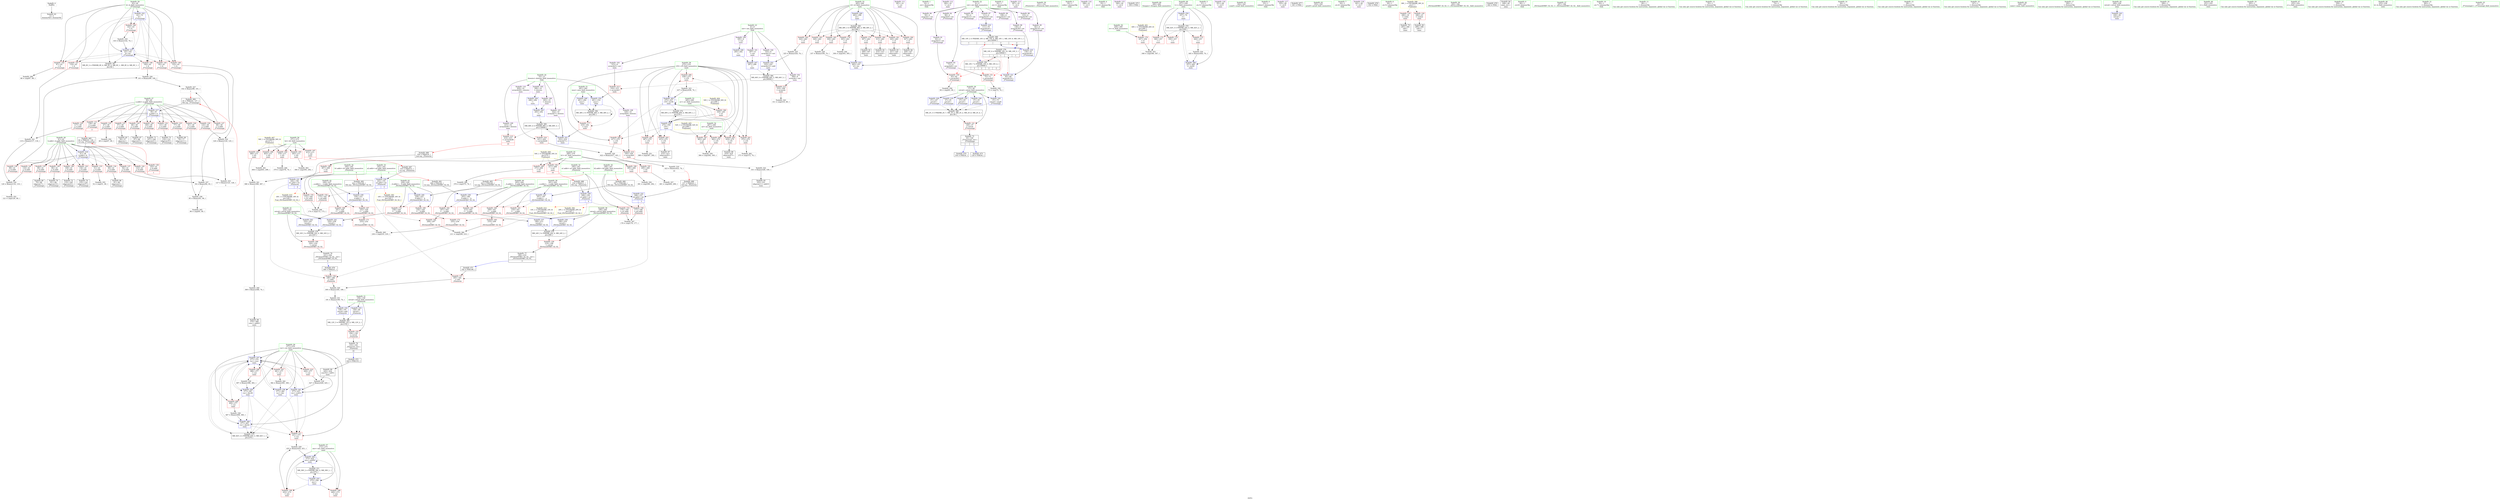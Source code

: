 digraph "SVFG" {
	label="SVFG";

	Node0x564dd9ec5d70 [shape=record,color=grey,label="{NodeID: 0\nNullPtr}"];
	Node0x564dd9ec5d70 -> Node0x564dd9eef930[style=solid];
	Node0x564dd9f04000 [shape=record,color=grey,label="{NodeID: 360\n88 = cmp(87, 89, )\n}"];
	Node0x564dd9ef15d0 [shape=record,color=red,label="{NodeID: 194\n378\<--271\n\<--b2\nmain\n}"];
	Node0x564dd9ef15d0 -> Node0x564dd9f02e00[style=solid];
	Node0x564dd9eeec90 [shape=record,color=purple,label="{NodeID: 111\n281\<--14\n\<--.str\nmain\n}"];
	Node0x564dd9eecf60 [shape=record,color=green,label="{NodeID: 28\n41\<--42\nb.addr\<--b.addr_field_insensitive\n_Z7winningii\n}"];
	Node0x564dd9eecf60 -> Node0x564dd9ef4260[style=solid];
	Node0x564dd9eecf60 -> Node0x564dd9ef4330[style=solid];
	Node0x564dd9eecf60 -> Node0x564dd9ef4400[style=solid];
	Node0x564dd9eecf60 -> Node0x564dd9ef44d0[style=solid];
	Node0x564dd9eecf60 -> Node0x564dd9ef45a0[style=solid];
	Node0x564dd9eecf60 -> Node0x564dd9ef4670[style=solid];
	Node0x564dd9eecf60 -> Node0x564dd9ef4740[style=solid];
	Node0x564dd9eecf60 -> Node0x564dd9ef4810[style=solid];
	Node0x564dd9eecf60 -> Node0x564dd9ef48e0[style=solid];
	Node0x564dd9eecf60 -> Node0x564dd9ef49b0[style=solid];
	Node0x564dd9eecf60 -> Node0x564dd9ef4a80[style=solid];
	Node0x564dd9eecf60 -> Node0x564dd9ef2950[style=solid];
	Node0x564dd9f352d0 [shape=record,color=black,label="{NodeID: 471\n182 = PHI(196, )\n}"];
	Node0x564dd9f352d0 -> Node0x564dd9ef55e0[style=solid];
	Node0x564dd9ef2c90 [shape=record,color=blue,label="{NodeID: 222\n43\<--74\nk\<--\n_Z7winningii\n}"];
	Node0x564dd9ef2c90 -> Node0x564dd9ef4b50[style=dashed];
	Node0x564dd9ef2c90 -> Node0x564dd9ef4c20[style=dashed];
	Node0x564dd9ef2c90 -> Node0x564dd9ef4cf0[style=dashed];
	Node0x564dd9ef2c90 -> Node0x564dd9ef4dc0[style=dashed];
	Node0x564dd9ef2c90 -> Node0x564dd9ef4e90[style=dashed];
	Node0x564dd9ef2c90 -> Node0x564dd9ef4f60[style=dashed];
	Node0x564dd9ef2c90 -> Node0x564dd9ef30a0[style=dashed];
	Node0x564dd9ef2c90 -> Node0x564dd9f117c0[style=dashed];
	Node0x564dd9ef4740 [shape=record,color=red,label="{NodeID: 139\n103\<--41\n\<--b.addr\n_Z7winningii\n|{<s0>1}}"];
	Node0x564dd9ef4740:s0 -> Node0x564dd9f36590[style=solid,color=red];
	Node0x564dd9eef2f0 [shape=record,color=green,label="{NodeID: 56\n271\<--272\nb2\<--b2_field_insensitive\nmain\n}"];
	Node0x564dd9eef2f0 -> Node0x564dd9ef1500[style=solid];
	Node0x564dd9eef2f0 -> Node0x564dd9ef15d0[style=solid];
	Node0x564dd9eef2f0 -> Node0x564dd9ef16a0[style=solid];
	Node0x564dd9eef2f0 -> Node0x564dd9ef1770[style=solid];
	Node0x564dd9eef2f0 -> Node0x564dd9ef1840[style=solid];
	Node0x564dd9f01780 [shape=record,color=grey,label="{NodeID: 333\n127 = Binary(123, 126, )\n|{<s0>2}}"];
	Node0x564dd9f01780:s0 -> Node0x564dd9f36380[style=solid,color=red];
	Node0x564dd9efc1a0 [shape=record,color=blue,label="{NodeID: 250\n261\<--316\nmoo\<--\nmain\n}"];
	Node0x564dd9efc1a0 -> Node0x564dd9ef6620[style=dashed];
	Node0x564dd9efc1a0 -> Node0x564dd9f162c0[style=dashed];
	Node0x564dd9ef5e00 [shape=record,color=red,label="{NodeID: 167\n232\<--226\n\<--__a.addr\n_ZSt3maxIiERKT_S2_S2_\n}"];
	Node0x564dd9ef5e00 -> Node0x564dd9ef6140[style=solid];
	Node0x564dd9ef0a70 [shape=record,color=black,label="{NodeID: 84\n328\<--327\nidxprom8\<--\nmain\n}"];
	Node0x564dd9ee11e0 [shape=record,color=green,label="{NodeID: 1\n14\<--1\n.str\<--dummyObj\nGlob }"];
	Node0x564dd9f04180 [shape=record,color=grey,label="{NodeID: 361\n404 = cmp(403, 299, )\n}"];
	Node0x564dd9ef16a0 [shape=record,color=red,label="{NodeID: 195\n393\<--271\n\<--b2\nmain\n}"];
	Node0x564dd9ef16a0 -> Node0x564dd9f04480[style=solid];
	Node0x564dd9eeed60 [shape=record,color=purple,label="{NodeID: 112\n282\<--16\n\<--.str.1\nmain\n}"];
	Node0x564dd9eed030 [shape=record,color=green,label="{NodeID: 29\n43\<--44\nk\<--k_field_insensitive\n_Z7winningii\n}"];
	Node0x564dd9eed030 -> Node0x564dd9ef4b50[style=solid];
	Node0x564dd9eed030 -> Node0x564dd9ef4c20[style=solid];
	Node0x564dd9eed030 -> Node0x564dd9ef4cf0[style=solid];
	Node0x564dd9eed030 -> Node0x564dd9ef4dc0[style=solid];
	Node0x564dd9eed030 -> Node0x564dd9ef4e90[style=solid];
	Node0x564dd9eed030 -> Node0x564dd9ef4f60[style=solid];
	Node0x564dd9eed030 -> Node0x564dd9ef2c90[style=solid];
	Node0x564dd9eed030 -> Node0x564dd9ef30a0[style=solid];
	Node0x564dd9f354c0 [shape=record,color=black,label="{NodeID: 472\n424 = PHI(153, )\n}"];
	Node0x564dd9f354c0 -> Node0x564dd9ef0e80[style=solid];
	Node0x564dd9ef2d60 [shape=record,color=blue,label="{NodeID: 223\n111\<--74\narrayidx24\<--\n_Z7winningii\n}"];
	Node0x564dd9ef2d60 -> Node0x564dd9f11cc0[style=dashed];
	Node0x564dd9ef4810 [shape=record,color=red,label="{NodeID: 140\n109\<--41\n\<--b.addr\n_Z7winningii\n}"];
	Node0x564dd9ef4810 -> Node0x564dd9ef00b0[style=solid];
	Node0x564dd9eef3c0 [shape=record,color=green,label="{NodeID: 57\n273\<--274\nans\<--ans_field_insensitive\nmain\n}"];
	Node0x564dd9eef3c0 -> Node0x564dd9ef1910[style=solid];
	Node0x564dd9eef3c0 -> Node0x564dd9ef19e0[style=solid];
	Node0x564dd9eef3c0 -> Node0x564dd9efc5b0[style=solid];
	Node0x564dd9eef3c0 -> Node0x564dd9efcb60[style=solid];
	Node0x564dd9f01900 [shape=record,color=grey,label="{NodeID: 334\n120 = Binary(116, 119, )\n}"];
	Node0x564dd9f01900 -> Node0x564dd9f03400[style=solid];
	Node0x564dd9efc270 [shape=record,color=blue,label="{NodeID: 251\n322\<--319\narrayidx7\<--\nmain\n}"];
	Node0x564dd9efc270 -> Node0x564dd9ef2610[style=dashed];
	Node0x564dd9efc270 -> Node0x564dd9ef7b60[style=dashed];
	Node0x564dd9ef5ed0 [shape=record,color=red,label="{NodeID: 168\n241\<--226\n\<--__a.addr\n_ZSt3maxIiERKT_S2_S2_\n}"];
	Node0x564dd9ef5ed0 -> Node0x564dd9efbb20[style=solid];
	Node0x564dd9ef0b40 [shape=record,color=black,label="{NodeID: 85\n332\<--331\nidxprom11\<--add10\nmain\n}"];
	Node0x564dd9ec6880 [shape=record,color=green,label="{NodeID: 2\n16\<--1\n.str.1\<--dummyObj\nGlob }"];
	Node0x564dd9f04300 [shape=record,color=grey,label="{NodeID: 362\n373 = cmp(372, 74, )\n}"];
	Node0x564dd9ef1770 [shape=record,color=red,label="{NodeID: 196\n403\<--271\n\<--b2\nmain\n}"];
	Node0x564dd9ef1770 -> Node0x564dd9f04180[style=solid];
	Node0x564dd9eeee30 [shape=record,color=purple,label="{NodeID: 113\n287\<--19\n\<--.str.2\nmain\n}"];
	Node0x564dd9eed100 [shape=record,color=green,label="{NodeID: 30\n151\<--152\n_Z5interiiii\<--_Z5interiiii_field_insensitive\n}"];
	Node0x564dd9f355c0 [shape=record,color=black,label="{NodeID: 473\n129 = PHI(34, )\n}"];
	Node0x564dd9ef2e30 [shape=record,color=blue,label="{NodeID: 224\n37\<--55\nretval\<--\n_Z7winningii\n}"];
	Node0x564dd9ef2e30 -> Node0x564dd9f116d0[style=dashed];
	Node0x564dd9ef48e0 [shape=record,color=red,label="{NodeID: 141\n116\<--41\n\<--b.addr\n_Z7winningii\n}"];
	Node0x564dd9ef48e0 -> Node0x564dd9f01900[style=solid];
	Node0x564dd9eef490 [shape=record,color=green,label="{NodeID: 58\n275\<--276\ni19\<--i19_field_insensitive\nmain\n}"];
	Node0x564dd9eef490 -> Node0x564dd9ef1ab0[style=solid];
	Node0x564dd9eef490 -> Node0x564dd9ef1b80[style=solid];
	Node0x564dd9eef490 -> Node0x564dd9ef1c50[style=solid];
	Node0x564dd9eef490 -> Node0x564dd9ef1d20[style=solid];
	Node0x564dd9eef490 -> Node0x564dd9ef1df0[style=solid];
	Node0x564dd9eef490 -> Node0x564dd9ef1ec0[style=solid];
	Node0x564dd9eef490 -> Node0x564dd9ef1f90[style=solid];
	Node0x564dd9eef490 -> Node0x564dd9efc680[style=solid];
	Node0x564dd9eef490 -> Node0x564dd9efcc30[style=solid];
	Node0x564dd9f01a80 [shape=record,color=grey,label="{NodeID: 335\n143 = Binary(142, 74, )\n}"];
	Node0x564dd9f01a80 -> Node0x564dd9ef30a0[style=solid];
	Node0x564dd9efc340 [shape=record,color=blue,label="{NodeID: 252\n333\<--325\narrayidx12\<--add\nmain\n}"];
	Node0x564dd9efc340 -> Node0x564dd9ef7660[style=dashed];
	Node0x564dd9ef5fa0 [shape=record,color=red,label="{NodeID: 169\n234\<--228\n\<--__b.addr\n_ZSt3maxIiERKT_S2_S2_\n}"];
	Node0x564dd9ef5fa0 -> Node0x564dd9ef6210[style=solid];
	Node0x564dd9ef0c10 [shape=record,color=black,label="{NodeID: 86\n370\<--369\nconv\<--add23\nmain\n}"];
	Node0x564dd9ef0c10 -> Node0x564dd9efc750[style=solid];
	Node0x564dd9edffd0 [shape=record,color=green,label="{NodeID: 3\n18\<--1\nstdin\<--dummyObj\nGlob }"];
	Node0x564dd9f04480 [shape=record,color=grey,label="{NodeID: 363\n394 = cmp(393, 292, )\n}"];
	Node0x564dd9ef1840 [shape=record,color=red,label="{NodeID: 197\n412\<--271\n\<--b2\nmain\n|{<s0>10}}"];
	Node0x564dd9ef1840:s0 -> Node0x564dd9f36820[style=solid,color=red];
	Node0x564dd9eeef00 [shape=record,color=purple,label="{NodeID: 114\n288\<--21\n\<--.str.3\nmain\n}"];
	Node0x564dd9eed200 [shape=record,color=green,label="{NodeID: 31\n158\<--159\nretval\<--retval_field_insensitive\n_Z5interiiii\n}"];
	Node0x564dd9eed200 -> Node0x564dd9ef51d0[style=solid];
	Node0x564dd9eed200 -> Node0x564dd9efb3d0[style=solid];
	Node0x564dd9eed200 -> Node0x564dd9efb4a0[style=solid];
	Node0x564dd9f356d0 [shape=record,color=black,label="{NodeID: 474\n104 = PHI(34, )\n}"];
	Node0x564dd9ef2f00 [shape=record,color=blue,label="{NodeID: 225\n136\<--74\narrayidx38\<--\n_Z7winningii\n}"];
	Node0x564dd9ef2f00 -> Node0x564dd9f11cc0[style=dashed];
	Node0x564dd9ef49b0 [shape=record,color=red,label="{NodeID: 142\n123\<--41\n\<--b.addr\n_Z7winningii\n}"];
	Node0x564dd9ef49b0 -> Node0x564dd9f01780[style=solid];
	Node0x564dd9eef560 [shape=record,color=green,label="{NodeID: 59\n277\<--278\ncur\<--cur_field_insensitive\nmain\n}"];
	Node0x564dd9eef560 -> Node0x564dd9ef2060[style=solid];
	Node0x564dd9eef560 -> Node0x564dd9ef2130[style=solid];
	Node0x564dd9eef560 -> Node0x564dd9ef2200[style=solid];
	Node0x564dd9eef560 -> Node0x564dd9ef22d0[style=solid];
	Node0x564dd9eef560 -> Node0x564dd9ef23a0[style=solid];
	Node0x564dd9eef560 -> Node0x564dd9efc750[style=solid];
	Node0x564dd9eef560 -> Node0x564dd9efc820[style=solid];
	Node0x564dd9eef560 -> Node0x564dd9efc8f0[style=solid];
	Node0x564dd9eef560 -> Node0x564dd9efc9c0[style=solid];
	Node0x564dd9eef560 -> Node0x564dd9efca90[style=solid];
	Node0x564dd9f01c00 [shape=record,color=grey,label="{NodeID: 336\n407 = Binary(406, 383, )\n}"];
	Node0x564dd9f01c00 -> Node0x564dd9efc9c0[style=solid];
	Node0x564dd9efc410 [shape=record,color=blue,label="{NodeID: 253\n263\<--337\ni2\<--inc\nmain\n}"];
	Node0x564dd9efc410 -> Node0x564dd9f167c0[style=dashed];
	Node0x564dd9ef6070 [shape=record,color=red,label="{NodeID: 170\n238\<--228\n\<--__b.addr\n_ZSt3maxIiERKT_S2_S2_\n}"];
	Node0x564dd9ef6070 -> Node0x564dd9efba50[style=solid];
	Node0x564dd9ef0ce0 [shape=record,color=black,label="{NodeID: 87\n414\<--413\nidxprom45\<--\nmain\n}"];
	Node0x564dd9ee0150 [shape=record,color=green,label="{NodeID: 4\n19\<--1\n.str.2\<--dummyObj\nGlob }"];
	Node0x564dd9f04600 [shape=record,color=grey,label="{NodeID: 364\n211 = cmp(208, 210, )\n}"];
	Node0x564dd9ef1910 [shape=record,color=red,label="{NodeID: 198\n432\<--273\n\<--ans\nmain\n}"];
	Node0x564dd9ef1910 -> Node0x564dd9f01180[style=solid];
	Node0x564dd9eeefd0 [shape=record,color=purple,label="{NodeID: 115\n340\<--24\n\<--.str.4\nmain\n}"];
	Node0x564dd9eed2d0 [shape=record,color=green,label="{NodeID: 32\n160\<--161\na1.addr\<--a1.addr_field_insensitive\n_Z5interiiii\n|{|<s2>4}}"];
	Node0x564dd9eed2d0 -> Node0x564dd9ef52a0[style=solid];
	Node0x564dd9eed2d0 -> Node0x564dd9ef3240[style=solid];
	Node0x564dd9eed2d0:s2 -> Node0x564dd9f36240[style=solid,color=red];
	Node0x564dd9f357e0 [shape=record,color=black,label="{NodeID: 475\n356 = PHI()\n}"];
	Node0x564dd9f1b4f0 [shape=record,color=black,label="{NodeID: 392\nMR_10V_7 = PHI(MR_10V_5, MR_10V_4, )\npts\{50000 \}\n|{|<s1>2|<s2>2|<s3>2|<s4>2}}"];
	Node0x564dd9f1b4f0 -> Node0x564dd9f14ec0[style=dashed];
	Node0x564dd9f1b4f0:s1 -> Node0x564dd9ef5030[style=dashed,color=red];
	Node0x564dd9f1b4f0:s2 -> Node0x564dd9ef5100[style=dashed,color=red];
	Node0x564dd9f1b4f0:s3 -> Node0x564dd9ef2bc0[style=dashed,color=red];
	Node0x564dd9f1b4f0:s4 -> Node0x564dd9f11cc0[style=dashed,color=red];
	Node0x564dd9ef2fd0 [shape=record,color=blue,label="{NodeID: 226\n37\<--55\nretval\<--\n_Z7winningii\n}"];
	Node0x564dd9ef2fd0 -> Node0x564dd9f116d0[style=dashed];
	Node0x564dd9ef4a80 [shape=record,color=red,label="{NodeID: 143\n134\<--41\n\<--b.addr\n_Z7winningii\n}"];
	Node0x564dd9ef4a80 -> Node0x564dd9ef0250[style=solid];
	Node0x564dd9eef630 [shape=record,color=green,label="{NodeID: 60\n284\<--285\nfreopen\<--freopen_field_insensitive\n}"];
	Node0x564dd9f01d80 [shape=record,color=grey,label="{NodeID: 337\n94 = Binary(92, 93, )\n}"];
	Node0x564dd9f01d80 -> Node0x564dd9f01f00[style=solid];
	Node0x564dd9efc4e0 [shape=record,color=blue,label="{NodeID: 254\n257\<--74\nt\<--\nmain\n}"];
	Node0x564dd9efc4e0 -> Node0x564dd9f126c0[style=dashed];
	Node0x564dd9ef6140 [shape=record,color=red,label="{NodeID: 171\n233\<--232\n\<--\n_ZSt3maxIiERKT_S2_S2_\n}"];
	Node0x564dd9ef6140 -> Node0x564dd9f04780[style=solid];
	Node0x564dd9ef0db0 [shape=record,color=black,label="{NodeID: 88\n419\<--418\nidxprom47\<--\nmain\n}"];
	Node0x564dd9eec520 [shape=record,color=green,label="{NodeID: 5\n21\<--1\n.str.3\<--dummyObj\nGlob }"];
	Node0x564dd9f04780 [shape=record,color=grey,label="{NodeID: 365\n236 = cmp(233, 235, )\n}"];
	Node0x564dd9ef19e0 [shape=record,color=red,label="{NodeID: 199\n440\<--273\n\<--ans\nmain\n}"];
	Node0x564dd9ef3490 [shape=record,color=purple,label="{NodeID: 116\n351\<--26\n\<--.str.5\nmain\n}"];
	Node0x564dd9eed3a0 [shape=record,color=green,label="{NodeID: 33\n162\<--163\na2.addr\<--a2.addr_field_insensitive\n_Z5interiiii\n|{|<s2>3}}"];
	Node0x564dd9eed3a0 -> Node0x564dd9ef5370[style=solid];
	Node0x564dd9eed3a0 -> Node0x564dd9ef3310[style=solid];
	Node0x564dd9eed3a0:s2 -> Node0x564dd9f36030[style=solid,color=red];
	Node0x564dd9f358b0 [shape=record,color=black,label="{NodeID: 476\n186 = PHI(221, )\n}"];
	Node0x564dd9f358b0 -> Node0x564dd9ef56b0[style=solid];
	Node0x564dd9f1b9c0 [shape=record,color=yellow,style=double,label="{NodeID: 393\n16V_1 = ENCHI(MR_16V_0)\npts\{163 \}\nFun[_ZSt3minIiERKT_S2_S2_]}"];
	Node0x564dd9f1b9c0 -> Node0x564dd9ef5b90[style=dashed];
	Node0x564dd9ef30a0 [shape=record,color=blue,label="{NodeID: 227\n43\<--143\nk\<--inc\n_Z7winningii\n}"];
	Node0x564dd9ef30a0 -> Node0x564dd9ef4b50[style=dashed];
	Node0x564dd9ef30a0 -> Node0x564dd9ef4c20[style=dashed];
	Node0x564dd9ef30a0 -> Node0x564dd9ef4cf0[style=dashed];
	Node0x564dd9ef30a0 -> Node0x564dd9ef4dc0[style=dashed];
	Node0x564dd9ef30a0 -> Node0x564dd9ef4e90[style=dashed];
	Node0x564dd9ef30a0 -> Node0x564dd9ef4f60[style=dashed];
	Node0x564dd9ef30a0 -> Node0x564dd9ef30a0[style=dashed];
	Node0x564dd9ef30a0 -> Node0x564dd9f117c0[style=dashed];
	Node0x564dd9ef4b50 [shape=record,color=red,label="{NodeID: 144\n87\<--43\n\<--k\n_Z7winningii\n}"];
	Node0x564dd9ef4b50 -> Node0x564dd9f04000[style=solid];
	Node0x564dd9eef730 [shape=record,color=green,label="{NodeID: 61\n342\<--343\nscanf\<--scanf_field_insensitive\n}"];
	Node0x564dd9f01f00 [shape=record,color=grey,label="{NodeID: 338\n95 = Binary(91, 94, )\n}"];
	Node0x564dd9f01f00 -> Node0x564dd9f02980[style=solid];
	Node0x564dd9efc5b0 [shape=record,color=blue,label="{NodeID: 255\n273\<--358\nans\<--\nmain\n}"];
	Node0x564dd9efc5b0 -> Node0x564dd9ef1910[style=dashed];
	Node0x564dd9efc5b0 -> Node0x564dd9ef19e0[style=dashed];
	Node0x564dd9efc5b0 -> Node0x564dd9efcb60[style=dashed];
	Node0x564dd9efc5b0 -> Node0x564dd9f12bc0[style=dashed];
	Node0x564dd9ef6210 [shape=record,color=red,label="{NodeID: 172\n235\<--234\n\<--\n_ZSt3maxIiERKT_S2_S2_\n}"];
	Node0x564dd9ef6210 -> Node0x564dd9f04780[style=solid];
	Node0x564dd9ef0e80 [shape=record,color=black,label="{NodeID: 89\n425\<--424\nconv52\<--call51\nmain\n}"];
	Node0x564dd9ef0e80 -> Node0x564dd9f00100[style=solid];
	Node0x564dd9eec5b0 [shape=record,color=green,label="{NodeID: 6\n23\<--1\nstdout\<--dummyObj\nGlob }"];
	Node0x564dd9f116d0 [shape=record,color=black,label="{NodeID: 366\nMR_2V_3 = PHI(MR_2V_7, MR_2V_5, MR_2V_2, MR_2V_6, MR_2V_4, )\npts\{38 \}\n}"];
	Node0x564dd9f116d0 -> Node0x564dd9ef38a0[style=dashed];
	Node0x564dd9ef1ab0 [shape=record,color=red,label="{NodeID: 200\n362\<--275\n\<--i19\nmain\n}"];
	Node0x564dd9ef1ab0 -> Node0x564dd9f03e80[style=solid];
	Node0x564dd9ef3560 [shape=record,color=purple,label="{NodeID: 117\n355\<--28\n\<--.str.6\nmain\n}"];
	Node0x564dd9eed470 [shape=record,color=green,label="{NodeID: 34\n164\<--165\nb1.addr\<--b1.addr_field_insensitive\n_Z5interiiii\n|{|<s2>4}}"];
	Node0x564dd9eed470 -> Node0x564dd9ef5440[style=solid];
	Node0x564dd9eed470 -> Node0x564dd9efb270[style=solid];
	Node0x564dd9eed470:s2 -> Node0x564dd9f36100[style=solid,color=red];
	Node0x564dd9f35a80 [shape=record,color=black,label="{NodeID: 477\n341 = PHI()\n}"];
	Node0x564dd9f1c4e0 [shape=record,color=yellow,style=double,label="{NodeID: 394\n20V_1 = ENCHI(MR_20V_0)\npts\{167 \}\nFun[_ZSt3minIiERKT_S2_S2_]}"];
	Node0x564dd9f1c4e0 -> Node0x564dd9ef5c60[style=dashed];
	Node0x564dd9ef3170 [shape=record,color=blue,label="{NodeID: 228\n37\<--147\nretval\<--\n_Z7winningii\n}"];
	Node0x564dd9ef3170 -> Node0x564dd9f116d0[style=dashed];
	Node0x564dd9ef4c20 [shape=record,color=red,label="{NodeID: 145\n93\<--43\n\<--k\n_Z7winningii\n}"];
	Node0x564dd9ef4c20 -> Node0x564dd9f01d80[style=solid];
	Node0x564dd9eef830 [shape=record,color=green,label="{NodeID: 62\n353\<--354\nprintf\<--printf_field_insensitive\n}"];
	Node0x564dd9f02080 [shape=record,color=grey,label="{NodeID: 339\n397 = Binary(396, 383, )\n}"];
	Node0x564dd9f02080 -> Node0x564dd9efc8f0[style=solid];
	Node0x564dd9efc680 [shape=record,color=blue,label="{NodeID: 256\n275\<--359\ni19\<--\nmain\n}"];
	Node0x564dd9efc680 -> Node0x564dd9ef1ab0[style=dashed];
	Node0x564dd9efc680 -> Node0x564dd9ef1b80[style=dashed];
	Node0x564dd9efc680 -> Node0x564dd9ef1c50[style=dashed];
	Node0x564dd9efc680 -> Node0x564dd9ef1d20[style=dashed];
	Node0x564dd9efc680 -> Node0x564dd9ef1df0[style=dashed];
	Node0x564dd9efc680 -> Node0x564dd9ef1ec0[style=dashed];
	Node0x564dd9efc680 -> Node0x564dd9ef1f90[style=dashed];
	Node0x564dd9efc680 -> Node0x564dd9efcc30[style=dashed];
	Node0x564dd9efc680 -> Node0x564dd9f130c0[style=dashed];
	Node0x564dd9ef62e0 [shape=record,color=red,label="{NodeID: 173\n346\<--257\n\<--t\nmain\n}"];
	Node0x564dd9ef62e0 -> Node0x564dd9f03580[style=solid];
	Node0x564dd9ef0f50 [shape=record,color=purple,label="{NodeID: 90\n59\<--4\narrayidx\<--ret\n_Z7winningii\n}"];
	Node0x564dd9ed4bf0 [shape=record,color=green,label="{NodeID: 7\n24\<--1\n.str.4\<--dummyObj\nGlob }"];
	Node0x564dd9f117c0 [shape=record,color=black,label="{NodeID: 367\nMR_8V_2 = PHI(MR_8V_4, MR_8V_4, MR_8V_1, MR_8V_4, MR_8V_1, )\npts\{44 \}\n}"];
	Node0x564dd9ef1b80 [shape=record,color=red,label="{NodeID: 201\n372\<--275\n\<--i19\nmain\n}"];
	Node0x564dd9ef1b80 -> Node0x564dd9f04300[style=solid];
	Node0x564dd9ef3630 [shape=record,color=purple,label="{NodeID: 118\n441\<--30\n\<--.str.7\nmain\n}"];
	Node0x564dd9eed540 [shape=record,color=green,label="{NodeID: 35\n166\<--167\nb2.addr\<--b2.addr_field_insensitive\n_Z5interiiii\n|{|<s2>3}}"];
	Node0x564dd9eed540 -> Node0x564dd9ef5510[style=solid];
	Node0x564dd9eed540 -> Node0x564dd9efb300[style=solid];
	Node0x564dd9eed540:s2 -> Node0x564dd9f35cf0[style=solid,color=red];
	Node0x564dd9f35b50 [shape=record,color=black,label="{NodeID: 478\n352 = PHI()\n}"];
	Node0x564dd9ef3240 [shape=record,color=blue,label="{NodeID: 229\n160\<--154\na1.addr\<--a1\n_Z5interiiii\n|{|<s2>4}}"];
	Node0x564dd9ef3240 -> Node0x564dd9ef52a0[style=dashed];
	Node0x564dd9ef3240 -> Node0x564dd9ef56b0[style=dashed];
	Node0x564dd9ef3240:s2 -> Node0x564dd9f10ef0[style=dashed,color=red];
	Node0x564dd9ef4cf0 [shape=record,color=red,label="{NodeID: 146\n100\<--43\n\<--k\n_Z7winningii\n}"];
	Node0x564dd9ef4cf0 -> Node0x564dd9f00d00[style=solid];
	Node0x564dd9eef930 [shape=record,color=black,label="{NodeID: 63\n2\<--3\ndummyVal\<--dummyVal\n}"];
	Node0x564dd9f02200 [shape=record,color=grey,label="{NodeID: 340\n369 = Binary(368, 74, )\n}"];
	Node0x564dd9f02200 -> Node0x564dd9ef0c10[style=solid];
	Node0x564dd9efc750 [shape=record,color=blue,label="{NodeID: 257\n277\<--370\ncur\<--conv\nmain\n}"];
	Node0x564dd9efc750 -> Node0x564dd9ef2060[style=dashed];
	Node0x564dd9efc750 -> Node0x564dd9ef2130[style=dashed];
	Node0x564dd9efc750 -> Node0x564dd9ef2200[style=dashed];
	Node0x564dd9efc750 -> Node0x564dd9ef22d0[style=dashed];
	Node0x564dd9efc750 -> Node0x564dd9ef23a0[style=dashed];
	Node0x564dd9efc750 -> Node0x564dd9efc750[style=dashed];
	Node0x564dd9efc750 -> Node0x564dd9efc820[style=dashed];
	Node0x564dd9efc750 -> Node0x564dd9efc8f0[style=dashed];
	Node0x564dd9efc750 -> Node0x564dd9efc9c0[style=dashed];
	Node0x564dd9efc750 -> Node0x564dd9efca90[style=dashed];
	Node0x564dd9efc750 -> Node0x564dd9f135c0[style=dashed];
	Node0x564dd9ef63b0 [shape=record,color=red,label="{NodeID: 174\n350\<--257\n\<--t\nmain\n}"];
	Node0x564dd9ef1020 [shape=record,color=purple,label="{NodeID: 91\n62\<--4\narrayidx3\<--ret\n_Z7winningii\n}"];
	Node0x564dd9ef1020 -> Node0x564dd9ef5030[style=solid];
	Node0x564dd9ed4c80 [shape=record,color=green,label="{NodeID: 8\n26\<--1\n.str.5\<--dummyObj\nGlob }"];
	Node0x564dd9f11cc0 [shape=record,color=black,label="{NodeID: 368\nMR_10V_2 = PHI(MR_10V_4, MR_10V_6, MR_10V_1, MR_10V_9, MR_10V_1, )\npts\{50000 \}\n|{<s0>1|<s1>1|<s2>2|<s3>2}}"];
	Node0x564dd9f11cc0:s0 -> Node0x564dd9ef2d60[style=dashed,color=blue];
	Node0x564dd9f11cc0:s1 -> Node0x564dd9f1b4f0[style=dashed,color=blue];
	Node0x564dd9f11cc0:s2 -> Node0x564dd9ef2f00[style=dashed,color=blue];
	Node0x564dd9f11cc0:s3 -> Node0x564dd9f14ec0[style=dashed,color=blue];
	Node0x564dd9ef1c50 [shape=record,color=red,label="{NodeID: 202\n387\<--275\n\<--i19\nmain\n}"];
	Node0x564dd9ef1c50 -> Node0x564dd9f03280[style=solid];
	Node0x564dd9ef3700 [shape=record,color=red,label="{NodeID: 119\n280\<--18\n\<--stdin\nmain\n}"];
	Node0x564dd9ef3700 -> Node0x564dd9ef0660[style=solid];
	Node0x564dd9eed610 [shape=record,color=green,label="{NodeID: 36\n183\<--184\n_ZSt3minIiERKT_S2_S2_\<--_ZSt3minIiERKT_S2_S2__field_insensitive\n}"];
	Node0x564dd9f35c20 [shape=record,color=black,label="{NodeID: 479\n442 = PHI()\n}"];
	Node0x564dd9ef3310 [shape=record,color=blue,label="{NodeID: 230\n162\<--155\na2.addr\<--a2\n_Z5interiiii\n|{|<s2>3}}"];
	Node0x564dd9ef3310 -> Node0x564dd9ef5370[style=dashed];
	Node0x564dd9ef3310 -> Node0x564dd9ef55e0[style=dashed];
	Node0x564dd9ef3310:s2 -> Node0x564dd9f1b9c0[style=dashed,color=red];
	Node0x564dd9ef4dc0 [shape=record,color=red,label="{NodeID: 147\n118\<--43\n\<--k\n_Z7winningii\n}"];
	Node0x564dd9ef4dc0 -> Node0x564dd9f00580[style=solid];
	Node0x564dd9eefa30 [shape=record,color=black,label="{NodeID: 64\n248\<--49\nmain_ret\<--\nmain\n}"];
	Node0x564dd9f02380 [shape=record,color=grey,label="{NodeID: 341\n368 = Binary(366, 367, )\n}"];
	Node0x564dd9f02380 -> Node0x564dd9f02200[style=solid];
	Node0x564dd9efc820 [shape=record,color=blue,label="{NodeID: 258\n277\<--382\ncur\<--dec\nmain\n}"];
	Node0x564dd9efc820 -> Node0x564dd9ef23a0[style=dashed];
	Node0x564dd9efc820 -> Node0x564dd9efc750[style=dashed];
	Node0x564dd9efc820 -> Node0x564dd9f135c0[style=dashed];
	Node0x564dd9ef6480 [shape=record,color=red,label="{NodeID: 175\n444\<--257\n\<--t\nmain\n}"];
	Node0x564dd9ef6480 -> Node0x564dd9f00a00[style=solid];
	Node0x564dd9ef10f0 [shape=record,color=purple,label="{NodeID: 92\n68\<--4\narrayidx6\<--ret\n_Z7winningii\n}"];
	Node0x564dd9ee12c0 [shape=record,color=green,label="{NodeID: 9\n28\<--1\n.str.6\<--dummyObj\nGlob }"];
	Node0x564dd9ef1d20 [shape=record,color=red,label="{NodeID: 203\n413\<--275\n\<--i19\nmain\n}"];
	Node0x564dd9ef1d20 -> Node0x564dd9ef0ce0[style=solid];
	Node0x564dd9ef37d0 [shape=record,color=red,label="{NodeID: 120\n286\<--23\n\<--stdout\nmain\n}"];
	Node0x564dd9ef37d0 -> Node0x564dd9ef0730[style=solid];
	Node0x564dd9eed710 [shape=record,color=green,label="{NodeID: 37\n187\<--188\n_ZSt3maxIiERKT_S2_S2_\<--_ZSt3maxIiERKT_S2_S2__field_insensitive\n}"];
	Node0x564dd9f35cf0 [shape=record,color=black,label="{NodeID: 480\n197 = PHI(166, )\n0th arg _ZSt3minIiERKT_S2_S2_ }"];
	Node0x564dd9f35cf0 -> Node0x564dd9efb570[style=solid];
	Node0x564dd9efb270 [shape=record,color=blue,label="{NodeID: 231\n164\<--156\nb1.addr\<--b1\n_Z5interiiii\n|{|<s2>4}}"];
	Node0x564dd9efb270 -> Node0x564dd9ef5440[style=dashed];
	Node0x564dd9efb270 -> Node0x564dd9ef56b0[style=dashed];
	Node0x564dd9efb270:s2 -> Node0x564dd9f10fd0[style=dashed,color=red];
	Node0x564dd9ef4e90 [shape=record,color=red,label="{NodeID: 148\n125\<--43\n\<--k\n_Z7winningii\n}"];
	Node0x564dd9ef4e90 -> Node0x564dd9f01600[style=solid];
	Node0x564dd9eefb00 [shape=record,color=black,label="{NodeID: 65\n58\<--57\nidxprom\<--\n_Z7winningii\n}"];
	Node0x564dd9f02500 [shape=record,color=grey,label="{NodeID: 342\n382 = Binary(381, 383, )\n}"];
	Node0x564dd9f02500 -> Node0x564dd9efc820[style=solid];
	Node0x564dd9efc8f0 [shape=record,color=blue,label="{NodeID: 259\n277\<--397\ncur\<--dec36\nmain\n}"];
	Node0x564dd9efc8f0 -> Node0x564dd9ef2200[style=dashed];
	Node0x564dd9efc8f0 -> Node0x564dd9ef23a0[style=dashed];
	Node0x564dd9efc8f0 -> Node0x564dd9efc750[style=dashed];
	Node0x564dd9efc8f0 -> Node0x564dd9efc9c0[style=dashed];
	Node0x564dd9efc8f0 -> Node0x564dd9f135c0[style=dashed];
	Node0x564dd9ef6550 [shape=record,color=red,label="{NodeID: 176\n347\<--259\n\<--tt\nmain\n}"];
	Node0x564dd9ef6550 -> Node0x564dd9f03580[style=solid];
	Node0x564dd9ef11c0 [shape=record,color=purple,label="{NodeID: 93\n71\<--4\narrayidx8\<--ret\n_Z7winningii\n}"];
	Node0x564dd9ef11c0 -> Node0x564dd9ef5100[style=solid];
	Node0x564dd9ee1350 [shape=record,color=green,label="{NodeID: 10\n30\<--1\n.str.7\<--dummyObj\nGlob }"];
	Node0x564dd9f126c0 [shape=record,color=black,label="{NodeID: 370\nMR_42V_3 = PHI(MR_42V_4, MR_42V_2, )\npts\{258 \}\n}"];
	Node0x564dd9f126c0 -> Node0x564dd9ef62e0[style=dashed];
	Node0x564dd9f126c0 -> Node0x564dd9ef63b0[style=dashed];
	Node0x564dd9f126c0 -> Node0x564dd9ef6480[style=dashed];
	Node0x564dd9f126c0 -> Node0x564dd9efcd00[style=dashed];
	Node0x564dd9ef1df0 [shape=record,color=red,label="{NodeID: 204\n417\<--275\n\<--i19\nmain\n}"];
	Node0x564dd9ef1df0 -> Node0x564dd9f00400[style=solid];
	Node0x564dd9ef38a0 [shape=record,color=red,label="{NodeID: 121\n149\<--37\n\<--retval\n_Z7winningii\n}"];
	Node0x564dd9ef38a0 -> Node0x564dd9ef0320[style=solid];
	Node0x564dd9eed810 [shape=record,color=green,label="{NodeID: 38\n199\<--200\nretval\<--retval_field_insensitive\n_ZSt3minIiERKT_S2_S2_\n}"];
	Node0x564dd9eed810 -> Node0x564dd9ef5780[style=solid];
	Node0x564dd9eed810 -> Node0x564dd9efb710[style=solid];
	Node0x564dd9eed810 -> Node0x564dd9efb7e0[style=solid];
	Node0x564dd9f36030 [shape=record,color=black,label="{NodeID: 481\n198 = PHI(162, )\n1st arg _ZSt3minIiERKT_S2_S2_ }"];
	Node0x564dd9f36030 -> Node0x564dd9efb640[style=solid];
	Node0x564dd9f1c860 [shape=record,color=yellow,style=double,label="{NodeID: 398\n38V_1 = ENCHI(MR_38V_0)\npts\{1 \}\nFun[main]}"];
	Node0x564dd9f1c860 -> Node0x564dd9ef3700[style=dashed];
	Node0x564dd9f1c860 -> Node0x564dd9ef37d0[style=dashed];
	Node0x564dd9efb300 [shape=record,color=blue,label="{NodeID: 232\n166\<--157\nb2.addr\<--b2\n_Z5interiiii\n|{|<s2>3}}"];
	Node0x564dd9efb300 -> Node0x564dd9ef5510[style=dashed];
	Node0x564dd9efb300 -> Node0x564dd9ef55e0[style=dashed];
	Node0x564dd9efb300:s2 -> Node0x564dd9f1c4e0[style=dashed,color=red];
	Node0x564dd9ef4f60 [shape=record,color=red,label="{NodeID: 149\n142\<--43\n\<--k\n_Z7winningii\n}"];
	Node0x564dd9ef4f60 -> Node0x564dd9f01a80[style=solid];
	Node0x564dd9eefbd0 [shape=record,color=black,label="{NodeID: 66\n61\<--60\nidxprom2\<--\n_Z7winningii\n}"];
	Node0x564dd9f02680 [shape=record,color=grey,label="{NodeID: 343\n311 = cmp(310, 49, )\n}"];
	Node0x564dd9efc9c0 [shape=record,color=blue,label="{NodeID: 260\n277\<--407\ncur\<--dec42\nmain\n}"];
	Node0x564dd9efc9c0 -> Node0x564dd9ef23a0[style=dashed];
	Node0x564dd9efc9c0 -> Node0x564dd9efc750[style=dashed];
	Node0x564dd9efc9c0 -> Node0x564dd9f135c0[style=dashed];
	Node0x564dd9ef6620 [shape=record,color=red,label="{NodeID: 177\n319\<--261\n\<--moo\nmain\n}"];
	Node0x564dd9ef6620 -> Node0x564dd9efc270[style=solid];
	Node0x564dd9ef1290 [shape=record,color=purple,label="{NodeID: 94\n79\<--4\narrayidx12\<--ret\n_Z7winningii\n}"];
	Node0x564dd9ed49d0 [shape=record,color=green,label="{NodeID: 11\n49\<--1\n\<--dummyObj\nCan only get source location for instruction, argument, global var or function.}"];
	Node0x564dd9f12bc0 [shape=record,color=black,label="{NodeID: 371\nMR_58V_2 = PHI(MR_58V_4, MR_58V_1, )\npts\{274 \}\n}"];
	Node0x564dd9f12bc0 -> Node0x564dd9efc5b0[style=dashed];
	Node0x564dd9ef1ec0 [shape=record,color=red,label="{NodeID: 205\n418\<--275\n\<--i19\nmain\n}"];
	Node0x564dd9ef1ec0 -> Node0x564dd9ef0db0[style=solid];
	Node0x564dd9ef3970 [shape=record,color=red,label="{NodeID: 122\n47\<--39\n\<--a.addr\n_Z7winningii\n}"];
	Node0x564dd9ef3970 -> Node0x564dd9f03700[style=solid];
	Node0x564dd9eed8e0 [shape=record,color=green,label="{NodeID: 39\n201\<--202\n__a.addr\<--__a.addr_field_insensitive\n_ZSt3minIiERKT_S2_S2_\n}"];
	Node0x564dd9eed8e0 -> Node0x564dd9ef5850[style=solid];
	Node0x564dd9eed8e0 -> Node0x564dd9ef5920[style=solid];
	Node0x564dd9eed8e0 -> Node0x564dd9efb570[style=solid];
	Node0x564dd9f36100 [shape=record,color=black,label="{NodeID: 482\n222 = PHI(164, )\n0th arg _ZSt3maxIiERKT_S2_S2_ }"];
	Node0x564dd9f36100 -> Node0x564dd9efb8b0[style=solid];
	Node0x564dd9efb3d0 [shape=record,color=blue,label="{NodeID: 233\n158\<--49\nretval\<--\n_Z5interiiii\n}"];
	Node0x564dd9efb3d0 -> Node0x564dd9f15dc0[style=dashed];
	Node0x564dd9ef5030 [shape=record,color=red,label="{NodeID: 150\n63\<--62\n\<--arrayidx3\n_Z7winningii\n}"];
	Node0x564dd9ef5030 -> Node0x564dd9f03a00[style=solid];
	Node0x564dd9eefca0 [shape=record,color=black,label="{NodeID: 67\n67\<--66\nidxprom5\<--\n_Z7winningii\n}"];
	Node0x564dd9f02800 [shape=record,color=grey,label="{NodeID: 344\n304 = cmp(303, 305, )\n}"];
	Node0x564dd9efca90 [shape=record,color=blue,label="{NodeID: 261\n277\<--427\ncur\<--sub53\nmain\n}"];
	Node0x564dd9efca90 -> Node0x564dd9ef23a0[style=dashed];
	Node0x564dd9efca90 -> Node0x564dd9efc750[style=dashed];
	Node0x564dd9efca90 -> Node0x564dd9f135c0[style=dashed];
	Node0x564dd9ef66f0 [shape=record,color=red,label="{NodeID: 178\n303\<--263\n\<--i2\nmain\n}"];
	Node0x564dd9ef66f0 -> Node0x564dd9f02800[style=solid];
	Node0x564dd9ef1360 [shape=record,color=purple,label="{NodeID: 95\n82\<--4\narrayidx14\<--ret\n_Z7winningii\n}"];
	Node0x564dd9ef1360 -> Node0x564dd9ef2bc0[style=solid];
	Node0x564dd9ed4a60 [shape=record,color=green,label="{NodeID: 12\n55\<--1\n\<--dummyObj\nCan only get source location for instruction, argument, global var or function.}"];
	Node0x564dd9f130c0 [shape=record,color=black,label="{NodeID: 372\nMR_60V_2 = PHI(MR_60V_4, MR_60V_1, )\npts\{276 \}\n}"];
	Node0x564dd9f130c0 -> Node0x564dd9efc680[style=dashed];
	Node0x564dd9ef1f90 [shape=record,color=red,label="{NodeID: 206\n436\<--275\n\<--i19\nmain\n}"];
	Node0x564dd9ef1f90 -> Node0x564dd9f00880[style=solid];
	Node0x564dd9ef3a40 [shape=record,color=red,label="{NodeID: 123\n57\<--39\n\<--a.addr\n_Z7winningii\n}"];
	Node0x564dd9ef3a40 -> Node0x564dd9eefb00[style=solid];
	Node0x564dd9eed9b0 [shape=record,color=green,label="{NodeID: 40\n203\<--204\n__b.addr\<--__b.addr_field_insensitive\n_ZSt3minIiERKT_S2_S2_\n}"];
	Node0x564dd9eed9b0 -> Node0x564dd9ef59f0[style=solid];
	Node0x564dd9eed9b0 -> Node0x564dd9ef5ac0[style=solid];
	Node0x564dd9eed9b0 -> Node0x564dd9efb640[style=solid];
	Node0x564dd9f36240 [shape=record,color=black,label="{NodeID: 483\n223 = PHI(160, )\n1st arg _ZSt3maxIiERKT_S2_S2_ }"];
	Node0x564dd9f36240 -> Node0x564dd9efb980[style=solid];
	Node0x564dd9efb4a0 [shape=record,color=blue,label="{NodeID: 234\n158\<--191\nretval\<--add\n_Z5interiiii\n}"];
	Node0x564dd9efb4a0 -> Node0x564dd9f15dc0[style=dashed];
	Node0x564dd9ef5100 [shape=record,color=red,label="{NodeID: 151\n72\<--71\n\<--arrayidx8\n_Z7winningii\n}"];
	Node0x564dd9ef5100 -> Node0x564dd9f03d00[style=solid];
	Node0x564dd9eefd70 [shape=record,color=black,label="{NodeID: 68\n70\<--69\nidxprom7\<--\n_Z7winningii\n}"];
	Node0x564dd9f02980 [shape=record,color=grey,label="{NodeID: 345\n96 = cmp(95, 49, )\n}"];
	Node0x564dd9efcb60 [shape=record,color=blue,label="{NodeID: 262\n273\<--433\nans\<--add56\nmain\n}"];
	Node0x564dd9efcb60 -> Node0x564dd9ef1910[style=dashed];
	Node0x564dd9efcb60 -> Node0x564dd9ef19e0[style=dashed];
	Node0x564dd9efcb60 -> Node0x564dd9efcb60[style=dashed];
	Node0x564dd9efcb60 -> Node0x564dd9f12bc0[style=dashed];
	Node0x564dd9ef67c0 [shape=record,color=red,label="{NodeID: 179\n307\<--263\n\<--i2\nmain\n}"];
	Node0x564dd9ef67c0 -> Node0x564dd9ef0800[style=solid];
	Node0x564dd9eee060 [shape=record,color=purple,label="{NodeID: 96\n108\<--4\narrayidx22\<--ret\n_Z7winningii\n}"];
	Node0x564dd9ed4af0 [shape=record,color=green,label="{NodeID: 13\n74\<--1\n\<--dummyObj\nCan only get source location for instruction, argument, global var or function.}"];
	Node0x564dd9f135c0 [shape=record,color=black,label="{NodeID: 373\nMR_62V_2 = PHI(MR_62V_3, MR_62V_1, )\npts\{278 \}\n}"];
	Node0x564dd9f135c0 -> Node0x564dd9efc750[style=dashed];
	Node0x564dd9f135c0 -> Node0x564dd9f135c0[style=dashed];
	Node0x564dd9ef2060 [shape=record,color=red,label="{NodeID: 207\n381\<--277\n\<--cur\nmain\n}"];
	Node0x564dd9ef2060 -> Node0x564dd9f02500[style=solid];
	Node0x564dd9ef3b10 [shape=record,color=red,label="{NodeID: 124\n66\<--39\n\<--a.addr\n_Z7winningii\n}"];
	Node0x564dd9ef3b10 -> Node0x564dd9eefca0[style=solid];
	Node0x564dd9eeda80 [shape=record,color=green,label="{NodeID: 41\n224\<--225\nretval\<--retval_field_insensitive\n_ZSt3maxIiERKT_S2_S2_\n}"];
	Node0x564dd9eeda80 -> Node0x564dd9ef5d30[style=solid];
	Node0x564dd9eeda80 -> Node0x564dd9efba50[style=solid];
	Node0x564dd9eeda80 -> Node0x564dd9efbb20[style=solid];
	Node0x564dd9f36380 [shape=record,color=black,label="{NodeID: 484\n35 = PHI(102, 127, )\n0th arg _Z7winningii }"];
	Node0x564dd9f36380 -> Node0x564dd9ef2880[style=solid];
	Node0x564dd9f1cb30 [shape=record,color=yellow,style=double,label="{NodeID: 401\n44V_1 = ENCHI(MR_44V_0)\npts\{260 \}\nFun[main]}"];
	Node0x564dd9f1cb30 -> Node0x564dd9ef6550[style=dashed];
	Node0x564dd9f00100 [shape=record,color=grey,label="{NodeID: 318\n427 = Binary(426, 425, )\n}"];
	Node0x564dd9f00100 -> Node0x564dd9efca90[style=solid];
	Node0x564dd9efb570 [shape=record,color=blue,label="{NodeID: 235\n201\<--197\n__a.addr\<--__a\n_ZSt3minIiERKT_S2_S2_\n}"];
	Node0x564dd9efb570 -> Node0x564dd9ef5850[style=dashed];
	Node0x564dd9efb570 -> Node0x564dd9ef5920[style=dashed];
	Node0x564dd9ef51d0 [shape=record,color=red,label="{NodeID: 152\n194\<--158\n\<--retval\n_Z5interiiii\n}"];
	Node0x564dd9ef51d0 -> Node0x564dd9ef03f0[style=solid];
	Node0x564dd9eefe40 [shape=record,color=black,label="{NodeID: 69\n78\<--77\nidxprom11\<--\n_Z7winningii\n}"];
	Node0x564dd9f02b00 [shape=record,color=grey,label="{NodeID: 346\n174 = cmp(172, 173, )\n}"];
	Node0x564dd9efcc30 [shape=record,color=blue,label="{NodeID: 263\n275\<--437\ni19\<--inc58\nmain\n}"];
	Node0x564dd9efcc30 -> Node0x564dd9ef1ab0[style=dashed];
	Node0x564dd9efcc30 -> Node0x564dd9ef1b80[style=dashed];
	Node0x564dd9efcc30 -> Node0x564dd9ef1c50[style=dashed];
	Node0x564dd9efcc30 -> Node0x564dd9ef1d20[style=dashed];
	Node0x564dd9efcc30 -> Node0x564dd9ef1df0[style=dashed];
	Node0x564dd9efcc30 -> Node0x564dd9ef1ec0[style=dashed];
	Node0x564dd9efcc30 -> Node0x564dd9ef1f90[style=dashed];
	Node0x564dd9efcc30 -> Node0x564dd9efcc30[style=dashed];
	Node0x564dd9efcc30 -> Node0x564dd9f130c0[style=dashed];
	Node0x564dd9ef6890 [shape=record,color=red,label="{NodeID: 180\n313\<--263\n\<--i2\nmain\n}"];
	Node0x564dd9ef6890 -> Node0x564dd9ef08d0[style=solid];
	Node0x564dd9eee130 [shape=record,color=purple,label="{NodeID: 97\n111\<--4\narrayidx24\<--ret\n_Z7winningii\n}"];
	Node0x564dd9eee130 -> Node0x564dd9ef2d60[style=solid];
	Node0x564dd9eec860 [shape=record,color=green,label="{NodeID: 14\n84\<--1\n\<--dummyObj\nCan only get source location for instruction, argument, global var or function.}"];
	Node0x564dd9f13ac0 [shape=record,color=black,label="{NodeID: 374\nMR_24V_3 = PHI(MR_24V_4, MR_24V_2, )\npts\{200 \}\n}"];
	Node0x564dd9f13ac0 -> Node0x564dd9ef5780[style=dashed];
	Node0x564dd9ef2130 [shape=record,color=red,label="{NodeID: 208\n396\<--277\n\<--cur\nmain\n}"];
	Node0x564dd9ef2130 -> Node0x564dd9f02080[style=solid];
	Node0x564dd9ef3be0 [shape=record,color=red,label="{NodeID: 125\n77\<--39\n\<--a.addr\n_Z7winningii\n}"];
	Node0x564dd9ef3be0 -> Node0x564dd9eefe40[style=solid];
	Node0x564dd9eedb50 [shape=record,color=green,label="{NodeID: 42\n226\<--227\n__a.addr\<--__a.addr_field_insensitive\n_ZSt3maxIiERKT_S2_S2_\n}"];
	Node0x564dd9eedb50 -> Node0x564dd9ef5e00[style=solid];
	Node0x564dd9eedb50 -> Node0x564dd9ef5ed0[style=solid];
	Node0x564dd9eedb50 -> Node0x564dd9efb8b0[style=solid];
	Node0x564dd9f36590 [shape=record,color=black,label="{NodeID: 485\n36 = PHI(103, 128, )\n1st arg _Z7winningii }"];
	Node0x564dd9f36590 -> Node0x564dd9ef2950[style=solid];
	Node0x564dd9f00280 [shape=record,color=grey,label="{NodeID: 319\n423 = Binary(422, 74, )\n|{<s0>10}}"];
	Node0x564dd9f00280:s0 -> Node0x564dd9f36a40[style=solid,color=red];
	Node0x564dd9efb640 [shape=record,color=blue,label="{NodeID: 236\n203\<--198\n__b.addr\<--__b\n_ZSt3minIiERKT_S2_S2_\n}"];
	Node0x564dd9efb640 -> Node0x564dd9ef59f0[style=dashed];
	Node0x564dd9efb640 -> Node0x564dd9ef5ac0[style=dashed];
	Node0x564dd9ef52a0 [shape=record,color=red,label="{NodeID: 153\n176\<--160\n\<--a1.addr\n_Z5interiiii\n}"];
	Node0x564dd9ef52a0 -> Node0x564dd9f02c80[style=solid];
	Node0x564dd9eeff10 [shape=record,color=black,label="{NodeID: 70\n81\<--80\nidxprom13\<--\n_Z7winningii\n}"];
	Node0x564dd9f02c80 [shape=record,color=grey,label="{NodeID: 347\n178 = cmp(176, 177, )\n}"];
	Node0x564dd9efcd00 [shape=record,color=blue,label="{NodeID: 264\n257\<--445\nt\<--inc62\nmain\n}"];
	Node0x564dd9efcd00 -> Node0x564dd9f126c0[style=dashed];
	Node0x564dd9ef6960 [shape=record,color=red,label="{NodeID: 181\n320\<--263\n\<--i2\nmain\n}"];
	Node0x564dd9ef6960 -> Node0x564dd9ef09a0[style=solid];
	Node0x564dd9eee200 [shape=record,color=purple,label="{NodeID: 98\n133\<--4\narrayidx36\<--ret\n_Z7winningii\n}"];
	Node0x564dd9eec930 [shape=record,color=green,label="{NodeID: 15\n89\<--1\n\<--dummyObj\nCan only get source location for instruction, argument, global var or function.}"];
	Node0x564dd9ef2200 [shape=record,color=red,label="{NodeID: 209\n406\<--277\n\<--cur\nmain\n}"];
	Node0x564dd9ef2200 -> Node0x564dd9f01c00[style=solid];
	Node0x564dd9ef3cb0 [shape=record,color=red,label="{NodeID: 126\n91\<--39\n\<--a.addr\n_Z7winningii\n}"];
	Node0x564dd9ef3cb0 -> Node0x564dd9f01f00[style=solid];
	Node0x564dd9eedc20 [shape=record,color=green,label="{NodeID: 43\n228\<--229\n__b.addr\<--__b.addr_field_insensitive\n_ZSt3maxIiERKT_S2_S2_\n}"];
	Node0x564dd9eedc20 -> Node0x564dd9ef5fa0[style=solid];
	Node0x564dd9eedc20 -> Node0x564dd9ef6070[style=solid];
	Node0x564dd9eedc20 -> Node0x564dd9efb980[style=solid];
	Node0x564dd9f36710 [shape=record,color=black,label="{NodeID: 486\n154 = PHI(411, )\n0th arg _Z5interiiii }"];
	Node0x564dd9f36710 -> Node0x564dd9ef3240[style=solid];
	Node0x564dd9f00400 [shape=record,color=grey,label="{NodeID: 320\n422 = Binary(417, 421, )\n}"];
	Node0x564dd9f00400 -> Node0x564dd9f00280[style=solid];
	Node0x564dd9efb710 [shape=record,color=blue,label="{NodeID: 237\n199\<--213\nretval\<--\n_ZSt3minIiERKT_S2_S2_\n}"];
	Node0x564dd9efb710 -> Node0x564dd9f13ac0[style=dashed];
	Node0x564dd9ef5370 [shape=record,color=red,label="{NodeID: 154\n173\<--162\n\<--a2.addr\n_Z5interiiii\n}"];
	Node0x564dd9ef5370 -> Node0x564dd9f02b00[style=solid];
	Node0x564dd9eeffe0 [shape=record,color=black,label="{NodeID: 71\n107\<--106\nidxprom21\<--\n_Z7winningii\n}"];
	Node0x564dd9f02e00 [shape=record,color=grey,label="{NodeID: 348\n379 = cmp(378, 74, )\n}"];
	Node0x564dd9ef6a30 [shape=record,color=red,label="{NodeID: 182\n324\<--263\n\<--i2\nmain\n}"];
	Node0x564dd9ef6a30 -> Node0x564dd9f00b80[style=solid];
	Node0x564dd9eee2d0 [shape=record,color=purple,label="{NodeID: 99\n136\<--4\narrayidx38\<--ret\n_Z7winningii\n}"];
	Node0x564dd9eee2d0 -> Node0x564dd9ef2f00[style=solid];
	Node0x564dd9eeca00 [shape=record,color=green,label="{NodeID: 16\n147\<--1\n\<--dummyObj\nCan only get source location for instruction, argument, global var or function.}"];
	Node0x564dd9ef22d0 [shape=record,color=red,label="{NodeID: 210\n426\<--277\n\<--cur\nmain\n}"];
	Node0x564dd9ef22d0 -> Node0x564dd9f00100[style=solid];
	Node0x564dd9ef3d80 [shape=record,color=red,label="{NodeID: 127\n98\<--39\n\<--a.addr\n_Z7winningii\n}"];
	Node0x564dd9ef3d80 -> Node0x564dd9f00e80[style=solid];
	Node0x564dd9eedcf0 [shape=record,color=green,label="{NodeID: 44\n246\<--247\nmain\<--main_field_insensitive\n}"];
	Node0x564dd9f36820 [shape=record,color=black,label="{NodeID: 487\n155 = PHI(412, )\n1st arg _Z5interiiii }"];
	Node0x564dd9f36820 -> Node0x564dd9ef3310[style=solid];
	Node0x564dd9f1cdd0 [shape=record,color=yellow,style=double,label="{NodeID: 404\n50V_1 = ENCHI(MR_50V_0)\npts\{266 \}\nFun[main]}"];
	Node0x564dd9f1cdd0 -> Node0x564dd9ef6d70[style=dashed];
	Node0x564dd9f00580 [shape=record,color=grey,label="{NodeID: 321\n119 = Binary(117, 118, )\n}"];
	Node0x564dd9f00580 -> Node0x564dd9f01900[style=solid];
	Node0x564dd9efb7e0 [shape=record,color=blue,label="{NodeID: 238\n199\<--216\nretval\<--\n_ZSt3minIiERKT_S2_S2_\n}"];
	Node0x564dd9efb7e0 -> Node0x564dd9f13ac0[style=dashed];
	Node0x564dd9ef5440 [shape=record,color=red,label="{NodeID: 155\n172\<--164\n\<--b1.addr\n_Z5interiiii\n}"];
	Node0x564dd9ef5440 -> Node0x564dd9f02b00[style=solid];
	Node0x564dd9ef00b0 [shape=record,color=black,label="{NodeID: 72\n110\<--109\nidxprom23\<--\n_Z7winningii\n}"];
	Node0x564dd9f02f80 [shape=record,color=grey,label="{NodeID: 349\n376 = cmp(375, 74, )\n}"];
	Node0x564dd9ef6b00 [shape=record,color=red,label="{NodeID: 183\n326\<--263\n\<--i2\nmain\n}"];
	Node0x564dd9ef6b00 -> Node0x564dd9f00700[style=solid];
	Node0x564dd9eee3a0 [shape=record,color=purple,label="{NodeID: 100\n295\<--6\n\<--nxt\nmain\n}"];
	Node0x564dd9eee3a0 -> Node0x564dd9efbe60[style=solid];
	Node0x564dd9ed4d70 [shape=record,color=green,label="{NodeID: 17\n292\<--1\n\<--dummyObj\nCan only get source location for instruction, argument, global var or function.}"];
	Node0x564dd9ef23a0 [shape=record,color=red,label="{NodeID: 211\n431\<--277\n\<--cur\nmain\n}"];
	Node0x564dd9ef23a0 -> Node0x564dd9f01180[style=solid];
	Node0x564dd9ef3e50 [shape=record,color=red,label="{NodeID: 128\n106\<--39\n\<--a.addr\n_Z7winningii\n}"];
	Node0x564dd9ef3e50 -> Node0x564dd9eeffe0[style=solid];
	Node0x564dd9eeddf0 [shape=record,color=green,label="{NodeID: 45\n249\<--250\nretval\<--retval_field_insensitive\nmain\n}"];
	Node0x564dd9eeddf0 -> Node0x564dd9efbbf0[style=solid];
	Node0x564dd9f36930 [shape=record,color=black,label="{NodeID: 488\n156 = PHI(416, )\n2nd arg _Z5interiiii }"];
	Node0x564dd9f36930 -> Node0x564dd9efb270[style=solid];
	Node0x564dd9f1ceb0 [shape=record,color=yellow,style=double,label="{NodeID: 405\n52V_1 = ENCHI(MR_52V_0)\npts\{268 \}\nFun[main]}"];
	Node0x564dd9f1ceb0 -> Node0x564dd9ef6e40[style=dashed];
	Node0x564dd9f00700 [shape=record,color=grey,label="{NodeID: 322\n331 = Binary(326, 330, )\n}"];
	Node0x564dd9f00700 -> Node0x564dd9ef0b40[style=solid];
	Node0x564dd9efb8b0 [shape=record,color=blue,label="{NodeID: 239\n226\<--222\n__a.addr\<--__a\n_ZSt3maxIiERKT_S2_S2_\n}"];
	Node0x564dd9efb8b0 -> Node0x564dd9ef5e00[style=dashed];
	Node0x564dd9efb8b0 -> Node0x564dd9ef5ed0[style=dashed];
	Node0x564dd9ef5510 [shape=record,color=red,label="{NodeID: 156\n177\<--166\n\<--b2.addr\n_Z5interiiii\n}"];
	Node0x564dd9ef5510 -> Node0x564dd9f02c80[style=solid];
	Node0x564dd9ef0180 [shape=record,color=black,label="{NodeID: 73\n132\<--131\nidxprom35\<--\n_Z7winningii\n}"];
	Node0x564dd9f03100 [shape=record,color=grey,label="{NodeID: 350\n391 = cmp(390, 292, )\n}"];
	Node0x564dd9ef6bd0 [shape=record,color=red,label="{NodeID: 184\n327\<--263\n\<--i2\nmain\n}"];
	Node0x564dd9ef6bd0 -> Node0x564dd9ef0a70[style=solid];
	Node0x564dd9eee470 [shape=record,color=purple,label="{NodeID: 101\n297\<--6\n\<--nxt\nmain\n}"];
	Node0x564dd9eee470 -> Node0x564dd9efbf30[style=solid];
	Node0x564dd9ed4e70 [shape=record,color=green,label="{NodeID: 18\n299\<--1\n\<--dummyObj\nCan only get source location for instruction, argument, global var or function.}"];
	Node0x564dd9f14ec0 [shape=record,color=black,label="{NodeID: 378\nMR_10V_4 = PHI(MR_10V_10, MR_10V_3, )\npts\{50000 \}\n|{|<s2>1|<s3>1|<s4>1|<s5>1}}"];
	Node0x564dd9f14ec0 -> Node0x564dd9f11cc0[style=dashed];
	Node0x564dd9f14ec0 -> Node0x564dd9f1b4f0[style=dashed];
	Node0x564dd9f14ec0:s2 -> Node0x564dd9ef5030[style=dashed,color=red];
	Node0x564dd9f14ec0:s3 -> Node0x564dd9ef5100[style=dashed,color=red];
	Node0x564dd9f14ec0:s4 -> Node0x564dd9ef2bc0[style=dashed,color=red];
	Node0x564dd9f14ec0:s5 -> Node0x564dd9f11cc0[style=dashed,color=red];
	Node0x564dd9ef2470 [shape=record,color=red,label="{NodeID: 212\n310\<--309\n\<--arrayidx\nmain\n}"];
	Node0x564dd9ef2470 -> Node0x564dd9f02680[style=solid];
	Node0x564dd9ef3f20 [shape=record,color=red,label="{NodeID: 129\n117\<--39\n\<--a.addr\n_Z7winningii\n}"];
	Node0x564dd9ef3f20 -> Node0x564dd9f00580[style=solid];
	Node0x564dd9eedec0 [shape=record,color=green,label="{NodeID: 46\n251\<--252\ni\<--i_field_insensitive\nmain\n}"];
	Node0x564dd9f36a40 [shape=record,color=black,label="{NodeID: 489\n157 = PHI(423, )\n3rd arg _Z5interiiii }"];
	Node0x564dd9f36a40 -> Node0x564dd9efb300[style=solid];
	Node0x564dd9f1cf90 [shape=record,color=yellow,style=double,label="{NodeID: 406\n54V_1 = ENCHI(MR_54V_0)\npts\{270 \}\nFun[main]}"];
	Node0x564dd9f1cf90 -> Node0x564dd9ef6f10[style=dashed];
	Node0x564dd9f1cf90 -> Node0x564dd9ef6fe0[style=dashed];
	Node0x564dd9f1cf90 -> Node0x564dd9ef70b0[style=dashed];
	Node0x564dd9f1cf90 -> Node0x564dd9ef7180[style=dashed];
	Node0x564dd9f1cf90 -> Node0x564dd9ef1430[style=dashed];
	Node0x564dd9f00880 [shape=record,color=grey,label="{NodeID: 323\n437 = Binary(436, 74, )\n}"];
	Node0x564dd9f00880 -> Node0x564dd9efcc30[style=solid];
	Node0x564dd9efb980 [shape=record,color=blue,label="{NodeID: 240\n228\<--223\n__b.addr\<--__b\n_ZSt3maxIiERKT_S2_S2_\n}"];
	Node0x564dd9efb980 -> Node0x564dd9ef5fa0[style=dashed];
	Node0x564dd9efb980 -> Node0x564dd9ef6070[style=dashed];
	Node0x564dd9ef55e0 [shape=record,color=red,label="{NodeID: 157\n185\<--182\n\<--call\n_Z5interiiii\n}"];
	Node0x564dd9ef55e0 -> Node0x564dd9f01300[style=solid];
	Node0x564dd9ef0250 [shape=record,color=black,label="{NodeID: 74\n135\<--134\nidxprom37\<--\n_Z7winningii\n}"];
	Node0x564dd9f03280 [shape=record,color=grey,label="{NodeID: 351\n388 = cmp(387, 292, )\n}"];
	Node0x564dd9ef6ca0 [shape=record,color=red,label="{NodeID: 185\n336\<--263\n\<--i2\nmain\n}"];
	Node0x564dd9ef6ca0 -> Node0x564dd9f01000[style=solid];
	Node0x564dd9eee540 [shape=record,color=purple,label="{NodeID: 102\n309\<--6\narrayidx\<--nxt\nmain\n}"];
	Node0x564dd9eee540 -> Node0x564dd9ef2470[style=solid];
	Node0x564dd9ed4f70 [shape=record,color=green,label="{NodeID: 19\n305\<--1\n\<--dummyObj\nCan only get source location for instruction, argument, global var or function.}"];
	Node0x564dd9f153c0 [shape=record,color=black,label="{NodeID: 379\nMR_32V_3 = PHI(MR_32V_4, MR_32V_2, )\npts\{225 \}\n}"];
	Node0x564dd9f153c0 -> Node0x564dd9ef5d30[style=dashed];
	Node0x564dd9ef2540 [shape=record,color=red,label="{NodeID: 213\n316\<--315\n\<--arrayidx5\nmain\n}"];
	Node0x564dd9ef2540 -> Node0x564dd9efc1a0[style=solid];
	Node0x564dd9ef3ff0 [shape=record,color=red,label="{NodeID: 130\n124\<--39\n\<--a.addr\n_Z7winningii\n}"];
	Node0x564dd9ef3ff0 -> Node0x564dd9f01600[style=solid];
	Node0x564dd9eedf90 [shape=record,color=green,label="{NodeID: 47\n253\<--254\nj\<--j_field_insensitive\nmain\n}"];
	Node0x564dd9f1d070 [shape=record,color=yellow,style=double,label="{NodeID: 407\n56V_1 = ENCHI(MR_56V_0)\npts\{272 \}\nFun[main]}"];
	Node0x564dd9f1d070 -> Node0x564dd9ef1500[style=dashed];
	Node0x564dd9f1d070 -> Node0x564dd9ef15d0[style=dashed];
	Node0x564dd9f1d070 -> Node0x564dd9ef16a0[style=dashed];
	Node0x564dd9f1d070 -> Node0x564dd9ef1770[style=dashed];
	Node0x564dd9f1d070 -> Node0x564dd9ef1840[style=dashed];
	Node0x564dd9f00a00 [shape=record,color=grey,label="{NodeID: 324\n445 = Binary(444, 74, )\n}"];
	Node0x564dd9f00a00 -> Node0x564dd9efcd00[style=solid];
	Node0x564dd9efba50 [shape=record,color=blue,label="{NodeID: 241\n224\<--238\nretval\<--\n_ZSt3maxIiERKT_S2_S2_\n}"];
	Node0x564dd9efba50 -> Node0x564dd9f153c0[style=dashed];
	Node0x564dd9ef56b0 [shape=record,color=red,label="{NodeID: 158\n189\<--186\n\<--call2\n_Z5interiiii\n}"];
	Node0x564dd9ef56b0 -> Node0x564dd9f01300[style=solid];
	Node0x564dd9ef0320 [shape=record,color=black,label="{NodeID: 75\n34\<--149\n_Z7winningii_ret\<--\n_Z7winningii\n|{<s0>1|<s1>2}}"];
	Node0x564dd9ef0320:s0 -> Node0x564dd9f356d0[style=solid,color=blue];
	Node0x564dd9ef0320:s1 -> Node0x564dd9f355c0[style=solid,color=blue];
	Node0x564dd9f03400 [shape=record,color=grey,label="{NodeID: 352\n121 = cmp(120, 49, )\n}"];
	Node0x564dd9ef6d70 [shape=record,color=red,label="{NodeID: 186\n359\<--265\n\<--a1\nmain\n}"];
	Node0x564dd9ef6d70 -> Node0x564dd9efc680[style=solid];
	Node0x564dd9eee610 [shape=record,color=purple,label="{NodeID: 103\n315\<--6\narrayidx5\<--nxt\nmain\n}"];
	Node0x564dd9eee610 -> Node0x564dd9ef2540[style=solid];
	Node0x564dd9ee07b0 [shape=record,color=green,label="{NodeID: 20\n358\<--1\n\<--dummyObj\nCan only get source location for instruction, argument, global var or function.}"];
	Node0x564dd9ef2610 [shape=record,color=red,label="{NodeID: 214\n330\<--329\n\<--arrayidx9\nmain\n}"];
	Node0x564dd9ef2610 -> Node0x564dd9f00700[style=solid];
	Node0x564dd9ef40c0 [shape=record,color=red,label="{NodeID: 131\n128\<--39\n\<--a.addr\n_Z7winningii\n|{<s0>2}}"];
	Node0x564dd9ef40c0:s0 -> Node0x564dd9f36590[style=solid,color=red];
	Node0x564dd9ee02d0 [shape=record,color=green,label="{NodeID: 48\n255\<--256\nk\<--k_field_insensitive\nmain\n}"];
	Node0x564dd9f00b80 [shape=record,color=grey,label="{NodeID: 325\n325 = Binary(324, 74, )\n}"];
	Node0x564dd9f00b80 -> Node0x564dd9efc340[style=solid];
	Node0x564dd9efbb20 [shape=record,color=blue,label="{NodeID: 242\n224\<--241\nretval\<--\n_ZSt3maxIiERKT_S2_S2_\n}"];
	Node0x564dd9efbb20 -> Node0x564dd9f153c0[style=dashed];
	Node0x564dd9ef5780 [shape=record,color=red,label="{NodeID: 159\n219\<--199\n\<--retval\n_ZSt3minIiERKT_S2_S2_\n}"];
	Node0x564dd9ef5780 -> Node0x564dd9ef04c0[style=solid];
	Node0x564dd9ef03f0 [shape=record,color=black,label="{NodeID: 76\n153\<--194\n_Z5interiiii_ret\<--\n_Z5interiiii\n|{<s0>10}}"];
	Node0x564dd9ef03f0:s0 -> Node0x564dd9f354c0[style=solid,color=blue];
	Node0x564dd9f03580 [shape=record,color=grey,label="{NodeID: 353\n348 = cmp(346, 347, )\n}"];
	Node0x564dd9ef6e40 [shape=record,color=red,label="{NodeID: 187\n363\<--267\n\<--a2\nmain\n}"];
	Node0x564dd9ef6e40 -> Node0x564dd9f03e80[style=solid];
	Node0x564dd9eee6e0 [shape=record,color=purple,label="{NodeID: 104\n333\<--6\narrayidx12\<--nxt\nmain\n}"];
	Node0x564dd9eee6e0 -> Node0x564dd9efc340[style=solid];
	Node0x564dd9ee08b0 [shape=record,color=green,label="{NodeID: 21\n383\<--1\n\<--dummyObj\nCan only get source location for instruction, argument, global var or function.}"];
	Node0x564dd9f15dc0 [shape=record,color=black,label="{NodeID: 381\nMR_12V_3 = PHI(MR_12V_4, MR_12V_2, )\npts\{159 \}\n}"];
	Node0x564dd9f15dc0 -> Node0x564dd9ef51d0[style=dashed];
	Node0x564dd9ef26e0 [shape=record,color=red,label="{NodeID: 215\n416\<--415\n\<--arrayidx46\nmain\n|{<s0>10}}"];
	Node0x564dd9ef26e0:s0 -> Node0x564dd9f36930[style=solid,color=red];
	Node0x564dd9ef4190 [shape=record,color=red,label="{NodeID: 132\n131\<--39\n\<--a.addr\n_Z7winningii\n}"];
	Node0x564dd9ef4190 -> Node0x564dd9ef0180[style=solid];
	Node0x564dd9ee03a0 [shape=record,color=green,label="{NodeID: 49\n257\<--258\nt\<--t_field_insensitive\nmain\n}"];
	Node0x564dd9ee03a0 -> Node0x564dd9ef62e0[style=solid];
	Node0x564dd9ee03a0 -> Node0x564dd9ef63b0[style=solid];
	Node0x564dd9ee03a0 -> Node0x564dd9ef6480[style=solid];
	Node0x564dd9ee03a0 -> Node0x564dd9efc4e0[style=solid];
	Node0x564dd9ee03a0 -> Node0x564dd9efcd00[style=solid];
	Node0x564dd9f00d00 [shape=record,color=grey,label="{NodeID: 326\n101 = Binary(99, 100, )\n}"];
	Node0x564dd9f00d00 -> Node0x564dd9f00e80[style=solid];
	Node0x564dd9efbbf0 [shape=record,color=blue,label="{NodeID: 243\n249\<--49\nretval\<--\nmain\n}"];
	Node0x564dd9ef5850 [shape=record,color=red,label="{NodeID: 160\n209\<--201\n\<--__a.addr\n_ZSt3minIiERKT_S2_S2_\n}"];
	Node0x564dd9ef5850 -> Node0x564dd9ef5c60[style=solid];
	Node0x564dd9ef04c0 [shape=record,color=black,label="{NodeID: 77\n196\<--219\n_ZSt3minIiERKT_S2_S2__ret\<--\n_ZSt3minIiERKT_S2_S2_\n|{<s0>3}}"];
	Node0x564dd9ef04c0:s0 -> Node0x564dd9f352d0[style=solid,color=blue];
	Node0x564dd9f03700 [shape=record,color=grey,label="{NodeID: 354\n48 = cmp(47, 49, )\n}"];
	Node0x564dd9ef6f10 [shape=record,color=red,label="{NodeID: 188\n367\<--269\n\<--b1\nmain\n}"];
	Node0x564dd9ef6f10 -> Node0x564dd9f02380[style=solid];
	Node0x564dd9eee7b0 [shape=record,color=purple,label="{NodeID: 105\n290\<--10\n\<--downto\nmain\n}"];
	Node0x564dd9eee7b0 -> Node0x564dd9efbcc0[style=solid];
	Node0x564dd9ee09b0 [shape=record,color=green,label="{NodeID: 22\n4\<--5\nret\<--ret_field_insensitive\nGlob }"];
	Node0x564dd9ee09b0 -> Node0x564dd9ef0f50[style=solid];
	Node0x564dd9ee09b0 -> Node0x564dd9ef1020[style=solid];
	Node0x564dd9ee09b0 -> Node0x564dd9ef10f0[style=solid];
	Node0x564dd9ee09b0 -> Node0x564dd9ef11c0[style=solid];
	Node0x564dd9ee09b0 -> Node0x564dd9ef1290[style=solid];
	Node0x564dd9ee09b0 -> Node0x564dd9ef1360[style=solid];
	Node0x564dd9ee09b0 -> Node0x564dd9eee060[style=solid];
	Node0x564dd9ee09b0 -> Node0x564dd9eee130[style=solid];
	Node0x564dd9ee09b0 -> Node0x564dd9eee200[style=solid];
	Node0x564dd9ee09b0 -> Node0x564dd9eee2d0[style=solid];
	Node0x564dd9f162c0 [shape=record,color=black,label="{NodeID: 382\nMR_46V_3 = PHI(MR_46V_5, MR_46V_2, )\npts\{262 \}\n}"];
	Node0x564dd9f162c0 -> Node0x564dd9ef6620[style=dashed];
	Node0x564dd9f162c0 -> Node0x564dd9efc1a0[style=dashed];
	Node0x564dd9f162c0 -> Node0x564dd9f162c0[style=dashed];
	Node0x564dd9ef27b0 [shape=record,color=red,label="{NodeID: 216\n421\<--420\n\<--arrayidx48\nmain\n}"];
	Node0x564dd9ef27b0 -> Node0x564dd9f00400[style=solid];
	Node0x564dd9ef4260 [shape=record,color=red,label="{NodeID: 133\n51\<--41\n\<--b.addr\n_Z7winningii\n}"];
	Node0x564dd9ef4260 -> Node0x564dd9f03880[style=solid];
	Node0x564dd9ee0470 [shape=record,color=green,label="{NodeID: 50\n259\<--260\ntt\<--tt_field_insensitive\nmain\n}"];
	Node0x564dd9ee0470 -> Node0x564dd9ef6550[style=solid];
	Node0x564dd9f00e80 [shape=record,color=grey,label="{NodeID: 327\n102 = Binary(98, 101, )\n|{<s0>1}}"];
	Node0x564dd9f00e80:s0 -> Node0x564dd9f36380[style=solid,color=red];
	Node0x564dd9efbcc0 [shape=record,color=blue,label="{NodeID: 244\n290\<--292\n\<--\nmain\n}"];
	Node0x564dd9efbcc0 -> Node0x564dd9efbd90[style=dashed];
	Node0x564dd9ef5920 [shape=record,color=red,label="{NodeID: 161\n216\<--201\n\<--__a.addr\n_ZSt3minIiERKT_S2_S2_\n}"];
	Node0x564dd9ef5920 -> Node0x564dd9efb7e0[style=solid];
	Node0x564dd9ef0590 [shape=record,color=black,label="{NodeID: 78\n221\<--244\n_ZSt3maxIiERKT_S2_S2__ret\<--\n_ZSt3maxIiERKT_S2_S2_\n|{<s0>4}}"];
	Node0x564dd9ef0590:s0 -> Node0x564dd9f358b0[style=solid,color=blue];
	Node0x564dd9f03880 [shape=record,color=grey,label="{NodeID: 355\n52 = cmp(51, 49, )\n}"];
	Node0x564dd9ef6fe0 [shape=record,color=red,label="{NodeID: 189\n375\<--269\n\<--b1\nmain\n}"];
	Node0x564dd9ef6fe0 -> Node0x564dd9f02f80[style=solid];
	Node0x564dd9eee880 [shape=record,color=purple,label="{NodeID: 106\n293\<--10\n\<--downto\nmain\n}"];
	Node0x564dd9eee880 -> Node0x564dd9efbd90[style=solid];
	Node0x564dd9ee0ab0 [shape=record,color=green,label="{NodeID: 23\n6\<--9\nnxt\<--nxt_field_insensitive\nGlob }"];
	Node0x564dd9ee0ab0 -> Node0x564dd9eee3a0[style=solid];
	Node0x564dd9ee0ab0 -> Node0x564dd9eee470[style=solid];
	Node0x564dd9ee0ab0 -> Node0x564dd9eee540[style=solid];
	Node0x564dd9ee0ab0 -> Node0x564dd9eee610[style=solid];
	Node0x564dd9ee0ab0 -> Node0x564dd9eee6e0[style=solid];
	Node0x564dd9f167c0 [shape=record,color=black,label="{NodeID: 383\nMR_48V_3 = PHI(MR_48V_4, MR_48V_2, )\npts\{264 \}\n}"];
	Node0x564dd9f167c0 -> Node0x564dd9ef66f0[style=dashed];
	Node0x564dd9f167c0 -> Node0x564dd9ef67c0[style=dashed];
	Node0x564dd9f167c0 -> Node0x564dd9ef6890[style=dashed];
	Node0x564dd9f167c0 -> Node0x564dd9ef6960[style=dashed];
	Node0x564dd9f167c0 -> Node0x564dd9ef6a30[style=dashed];
	Node0x564dd9f167c0 -> Node0x564dd9ef6b00[style=dashed];
	Node0x564dd9f167c0 -> Node0x564dd9ef6bd0[style=dashed];
	Node0x564dd9f167c0 -> Node0x564dd9ef6ca0[style=dashed];
	Node0x564dd9f167c0 -> Node0x564dd9efc410[style=dashed];
	Node0x564dd9ef2880 [shape=record,color=blue,label="{NodeID: 217\n39\<--35\na.addr\<--a\n_Z7winningii\n}"];
	Node0x564dd9ef2880 -> Node0x564dd9ef3970[style=dashed];
	Node0x564dd9ef2880 -> Node0x564dd9ef3a40[style=dashed];
	Node0x564dd9ef2880 -> Node0x564dd9ef3b10[style=dashed];
	Node0x564dd9ef2880 -> Node0x564dd9ef3be0[style=dashed];
	Node0x564dd9ef2880 -> Node0x564dd9ef3cb0[style=dashed];
	Node0x564dd9ef2880 -> Node0x564dd9ef3d80[style=dashed];
	Node0x564dd9ef2880 -> Node0x564dd9ef3e50[style=dashed];
	Node0x564dd9ef2880 -> Node0x564dd9ef3f20[style=dashed];
	Node0x564dd9ef2880 -> Node0x564dd9ef3ff0[style=dashed];
	Node0x564dd9ef2880 -> Node0x564dd9ef40c0[style=dashed];
	Node0x564dd9ef2880 -> Node0x564dd9ef4190[style=dashed];
	Node0x564dd9ef4330 [shape=record,color=red,label="{NodeID: 134\n60\<--41\n\<--b.addr\n_Z7winningii\n}"];
	Node0x564dd9ef4330 -> Node0x564dd9eefbd0[style=solid];
	Node0x564dd9ee0540 [shape=record,color=green,label="{NodeID: 51\n261\<--262\nmoo\<--moo_field_insensitive\nmain\n}"];
	Node0x564dd9ee0540 -> Node0x564dd9ef6620[style=solid];
	Node0x564dd9ee0540 -> Node0x564dd9efc000[style=solid];
	Node0x564dd9ee0540 -> Node0x564dd9efc1a0[style=solid];
	Node0x564dd9f01000 [shape=record,color=grey,label="{NodeID: 328\n337 = Binary(336, 74, )\n}"];
	Node0x564dd9f01000 -> Node0x564dd9efc410[style=solid];
	Node0x564dd9efbd90 [shape=record,color=blue,label="{NodeID: 245\n293\<--292\n\<--\nmain\n}"];
	Node0x564dd9efbd90 -> Node0x564dd9ef7b60[style=dashed];
	Node0x564dd9ef59f0 [shape=record,color=red,label="{NodeID: 162\n207\<--203\n\<--__b.addr\n_ZSt3minIiERKT_S2_S2_\n}"];
	Node0x564dd9ef59f0 -> Node0x564dd9ef5b90[style=solid];
	Node0x564dd9ef0660 [shape=record,color=black,label="{NodeID: 79\n283\<--280\ncall\<--\nmain\n}"];
	Node0x564dd9f03a00 [shape=record,color=grey,label="{NodeID: 356\n64 = cmp(63, 49, )\n}"];
	Node0x564dd9ef70b0 [shape=record,color=red,label="{NodeID: 190\n390\<--269\n\<--b1\nmain\n}"];
	Node0x564dd9ef70b0 -> Node0x564dd9f03100[style=solid];
	Node0x564dd9eee950 [shape=record,color=purple,label="{NodeID: 107\n322\<--10\narrayidx7\<--downto\nmain\n}"];
	Node0x564dd9eee950 -> Node0x564dd9efc270[style=solid];
	Node0x564dd9ee0bb0 [shape=record,color=green,label="{NodeID: 24\n10\<--13\ndownto\<--downto_field_insensitive\nGlob }"];
	Node0x564dd9ee0bb0 -> Node0x564dd9eee7b0[style=solid];
	Node0x564dd9ee0bb0 -> Node0x564dd9eee880[style=solid];
	Node0x564dd9ee0bb0 -> Node0x564dd9eee950[style=solid];
	Node0x564dd9ee0bb0 -> Node0x564dd9eeea20[style=solid];
	Node0x564dd9ee0bb0 -> Node0x564dd9eeeaf0[style=solid];
	Node0x564dd9ee0bb0 -> Node0x564dd9eeebc0[style=solid];
	Node0x564dd9ef7660 [shape=record,color=black,label="{NodeID: 384\nMR_64V_4 = PHI(MR_64V_5, MR_64V_3, )\npts\{90000 \}\n}"];
	Node0x564dd9ef7660 -> Node0x564dd9ef2470[style=dashed];
	Node0x564dd9ef7660 -> Node0x564dd9ef2540[style=dashed];
	Node0x564dd9ef7660 -> Node0x564dd9efc340[style=dashed];
	Node0x564dd9ef2950 [shape=record,color=blue,label="{NodeID: 218\n41\<--36\nb.addr\<--b\n_Z7winningii\n}"];
	Node0x564dd9ef2950 -> Node0x564dd9ef4260[style=dashed];
	Node0x564dd9ef2950 -> Node0x564dd9ef4330[style=dashed];
	Node0x564dd9ef2950 -> Node0x564dd9ef4400[style=dashed];
	Node0x564dd9ef2950 -> Node0x564dd9ef44d0[style=dashed];
	Node0x564dd9ef2950 -> Node0x564dd9ef45a0[style=dashed];
	Node0x564dd9ef2950 -> Node0x564dd9ef4670[style=dashed];
	Node0x564dd9ef2950 -> Node0x564dd9ef4740[style=dashed];
	Node0x564dd9ef2950 -> Node0x564dd9ef4810[style=dashed];
	Node0x564dd9ef2950 -> Node0x564dd9ef48e0[style=dashed];
	Node0x564dd9ef2950 -> Node0x564dd9ef49b0[style=dashed];
	Node0x564dd9ef2950 -> Node0x564dd9ef4a80[style=dashed];
	Node0x564dd9ef4400 [shape=record,color=red,label="{NodeID: 135\n69\<--41\n\<--b.addr\n_Z7winningii\n}"];
	Node0x564dd9ef4400 -> Node0x564dd9eefd70[style=solid];
	Node0x564dd9ee0610 [shape=record,color=green,label="{NodeID: 52\n263\<--264\ni2\<--i2_field_insensitive\nmain\n}"];
	Node0x564dd9ee0610 -> Node0x564dd9ef66f0[style=solid];
	Node0x564dd9ee0610 -> Node0x564dd9ef67c0[style=solid];
	Node0x564dd9ee0610 -> Node0x564dd9ef6890[style=solid];
	Node0x564dd9ee0610 -> Node0x564dd9ef6960[style=solid];
	Node0x564dd9ee0610 -> Node0x564dd9ef6a30[style=solid];
	Node0x564dd9ee0610 -> Node0x564dd9ef6b00[style=solid];
	Node0x564dd9ee0610 -> Node0x564dd9ef6bd0[style=solid];
	Node0x564dd9ee0610 -> Node0x564dd9ef6ca0[style=solid];
	Node0x564dd9ee0610 -> Node0x564dd9efc0d0[style=solid];
	Node0x564dd9ee0610 -> Node0x564dd9efc410[style=solid];
	Node0x564dd9f01180 [shape=record,color=grey,label="{NodeID: 329\n433 = Binary(432, 431, )\n}"];
	Node0x564dd9f01180 -> Node0x564dd9efcb60[style=solid];
	Node0x564dd9efbe60 [shape=record,color=blue,label="{NodeID: 246\n295\<--292\n\<--\nmain\n}"];
	Node0x564dd9efbe60 -> Node0x564dd9efbf30[style=dashed];
	Node0x564dd9ef5ac0 [shape=record,color=red,label="{NodeID: 163\n213\<--203\n\<--__b.addr\n_ZSt3minIiERKT_S2_S2_\n}"];
	Node0x564dd9ef5ac0 -> Node0x564dd9efb710[style=solid];
	Node0x564dd9ef0730 [shape=record,color=black,label="{NodeID: 80\n289\<--286\ncall1\<--\nmain\n}"];
	Node0x564dd9f03b80 [shape=record,color=grey,label="{NodeID: 357\n401 = cmp(400, 299, )\n}"];
	Node0x564dd9ef7180 [shape=record,color=red,label="{NodeID: 191\n400\<--269\n\<--b1\nmain\n}"];
	Node0x564dd9ef7180 -> Node0x564dd9f03b80[style=solid];
	Node0x564dd9eeea20 [shape=record,color=purple,label="{NodeID: 108\n329\<--10\narrayidx9\<--downto\nmain\n}"];
	Node0x564dd9eeea20 -> Node0x564dd9ef2610[style=solid];
	Node0x564dd9ee0cb0 [shape=record,color=green,label="{NodeID: 25\n32\<--33\n_Z7winningii\<--_Z7winningii_field_insensitive\n}"];
	Node0x564dd9ef7b60 [shape=record,color=black,label="{NodeID: 385\nMR_66V_4 = PHI(MR_66V_5, MR_66V_3, )\npts\{130000 \}\n}"];
	Node0x564dd9ef7b60 -> Node0x564dd9ef26e0[style=dashed];
	Node0x564dd9ef7b60 -> Node0x564dd9ef27b0[style=dashed];
	Node0x564dd9ef7b60 -> Node0x564dd9efc270[style=dashed];
	Node0x564dd9ef2a20 [shape=record,color=blue,label="{NodeID: 219\n37\<--55\nretval\<--\n_Z7winningii\n}"];
	Node0x564dd9ef2a20 -> Node0x564dd9f116d0[style=dashed];
	Node0x564dd9ef44d0 [shape=record,color=red,label="{NodeID: 136\n80\<--41\n\<--b.addr\n_Z7winningii\n}"];
	Node0x564dd9ef44d0 -> Node0x564dd9eeff10[style=solid];
	Node0x564dd9eef080 [shape=record,color=green,label="{NodeID: 53\n265\<--266\na1\<--a1_field_insensitive\nmain\n}"];
	Node0x564dd9eef080 -> Node0x564dd9ef6d70[style=solid];
	Node0x564dd9f01300 [shape=record,color=grey,label="{NodeID: 330\n190 = Binary(185, 189, )\n}"];
	Node0x564dd9f01300 -> Node0x564dd9f01480[style=solid];
	Node0x564dd9efbf30 [shape=record,color=blue,label="{NodeID: 247\n297\<--299\n\<--\nmain\n}"];
	Node0x564dd9efbf30 -> Node0x564dd9ef7660[style=dashed];
	Node0x564dd9ef5b90 [shape=record,color=red,label="{NodeID: 164\n208\<--207\n\<--\n_ZSt3minIiERKT_S2_S2_\n}"];
	Node0x564dd9ef5b90 -> Node0x564dd9f04600[style=solid];
	Node0x564dd9ef0800 [shape=record,color=black,label="{NodeID: 81\n308\<--307\nidxprom\<--\nmain\n}"];
	Node0x564dd9f03d00 [shape=record,color=grey,label="{NodeID: 358\n73 = cmp(72, 74, )\n}"];
	Node0x564dd9f03d00 -> Node0x564dd9ef2af0[style=solid];
	Node0x564dd9ef1430 [shape=record,color=red,label="{NodeID: 192\n411\<--269\n\<--b1\nmain\n|{<s0>10}}"];
	Node0x564dd9ef1430:s0 -> Node0x564dd9f36710[style=solid,color=red];
	Node0x564dd9eeeaf0 [shape=record,color=purple,label="{NodeID: 109\n415\<--10\narrayidx46\<--downto\nmain\n}"];
	Node0x564dd9eeeaf0 -> Node0x564dd9ef26e0[style=solid];
	Node0x564dd9eece40 [shape=record,color=green,label="{NodeID: 26\n37\<--38\nretval\<--retval_field_insensitive\n_Z7winningii\n}"];
	Node0x564dd9eece40 -> Node0x564dd9ef38a0[style=solid];
	Node0x564dd9eece40 -> Node0x564dd9ef2a20[style=solid];
	Node0x564dd9eece40 -> Node0x564dd9ef2af0[style=solid];
	Node0x564dd9eece40 -> Node0x564dd9ef2e30[style=solid];
	Node0x564dd9eece40 -> Node0x564dd9ef2fd0[style=solid];
	Node0x564dd9eece40 -> Node0x564dd9ef3170[style=solid];
	Node0x564dd9ef2af0 [shape=record,color=blue,label="{NodeID: 220\n37\<--73\nretval\<--cmp9\n_Z7winningii\n}"];
	Node0x564dd9ef2af0 -> Node0x564dd9f116d0[style=dashed];
	Node0x564dd9ef45a0 [shape=record,color=red,label="{NodeID: 137\n92\<--41\n\<--b.addr\n_Z7winningii\n}"];
	Node0x564dd9ef45a0 -> Node0x564dd9f01d80[style=solid];
	Node0x564dd9eef150 [shape=record,color=green,label="{NodeID: 54\n267\<--268\na2\<--a2_field_insensitive\nmain\n}"];
	Node0x564dd9eef150 -> Node0x564dd9ef6e40[style=solid];
	Node0x564dd9f10ef0 [shape=record,color=yellow,style=double,label="{NodeID: 414\n14V_1 = ENCHI(MR_14V_0)\npts\{161 \}\nFun[_ZSt3maxIiERKT_S2_S2_]}"];
	Node0x564dd9f10ef0 -> Node0x564dd9ef6210[style=dashed];
	Node0x564dd9f01480 [shape=record,color=grey,label="{NodeID: 331\n191 = Binary(190, 74, )\n}"];
	Node0x564dd9f01480 -> Node0x564dd9efb4a0[style=solid];
	Node0x564dd9efc000 [shape=record,color=blue,label="{NodeID: 248\n261\<--292\nmoo\<--\nmain\n}"];
	Node0x564dd9efc000 -> Node0x564dd9f162c0[style=dashed];
	Node0x564dd9ef5c60 [shape=record,color=red,label="{NodeID: 165\n210\<--209\n\<--\n_ZSt3minIiERKT_S2_S2_\n}"];
	Node0x564dd9ef5c60 -> Node0x564dd9f04600[style=solid];
	Node0x564dd9ef08d0 [shape=record,color=black,label="{NodeID: 82\n314\<--313\nidxprom4\<--\nmain\n}"];
	Node0x564dd9f03e80 [shape=record,color=grey,label="{NodeID: 359\n364 = cmp(362, 363, )\n}"];
	Node0x564dd9ef1500 [shape=record,color=red,label="{NodeID: 193\n366\<--271\n\<--b2\nmain\n}"];
	Node0x564dd9ef1500 -> Node0x564dd9f02380[style=solid];
	Node0x564dd9eeebc0 [shape=record,color=purple,label="{NodeID: 110\n420\<--10\narrayidx48\<--downto\nmain\n}"];
	Node0x564dd9eeebc0 -> Node0x564dd9ef27b0[style=solid];
	Node0x564dd9eeced0 [shape=record,color=green,label="{NodeID: 27\n39\<--40\na.addr\<--a.addr_field_insensitive\n_Z7winningii\n}"];
	Node0x564dd9eeced0 -> Node0x564dd9ef3970[style=solid];
	Node0x564dd9eeced0 -> Node0x564dd9ef3a40[style=solid];
	Node0x564dd9eeced0 -> Node0x564dd9ef3b10[style=solid];
	Node0x564dd9eeced0 -> Node0x564dd9ef3be0[style=solid];
	Node0x564dd9eeced0 -> Node0x564dd9ef3cb0[style=solid];
	Node0x564dd9eeced0 -> Node0x564dd9ef3d80[style=solid];
	Node0x564dd9eeced0 -> Node0x564dd9ef3e50[style=solid];
	Node0x564dd9eeced0 -> Node0x564dd9ef3f20[style=solid];
	Node0x564dd9eeced0 -> Node0x564dd9ef3ff0[style=solid];
	Node0x564dd9eeced0 -> Node0x564dd9ef40c0[style=solid];
	Node0x564dd9eeced0 -> Node0x564dd9ef4190[style=solid];
	Node0x564dd9eeced0 -> Node0x564dd9ef2880[style=solid];
	Node0x564dd9ef2bc0 [shape=record,color=blue,label="{NodeID: 221\n82\<--84\narrayidx14\<--\n_Z7winningii\n}"];
	Node0x564dd9ef2bc0 -> Node0x564dd9f14ec0[style=dashed];
	Node0x564dd9ef4670 [shape=record,color=red,label="{NodeID: 138\n99\<--41\n\<--b.addr\n_Z7winningii\n}"];
	Node0x564dd9ef4670 -> Node0x564dd9f00d00[style=solid];
	Node0x564dd9eef220 [shape=record,color=green,label="{NodeID: 55\n269\<--270\nb1\<--b1_field_insensitive\nmain\n}"];
	Node0x564dd9eef220 -> Node0x564dd9ef6f10[style=solid];
	Node0x564dd9eef220 -> Node0x564dd9ef6fe0[style=solid];
	Node0x564dd9eef220 -> Node0x564dd9ef70b0[style=solid];
	Node0x564dd9eef220 -> Node0x564dd9ef7180[style=solid];
	Node0x564dd9eef220 -> Node0x564dd9ef1430[style=solid];
	Node0x564dd9f10fd0 [shape=record,color=yellow,style=double,label="{NodeID: 415\n18V_1 = ENCHI(MR_18V_0)\npts\{165 \}\nFun[_ZSt3maxIiERKT_S2_S2_]}"];
	Node0x564dd9f10fd0 -> Node0x564dd9ef6140[style=dashed];
	Node0x564dd9f01600 [shape=record,color=grey,label="{NodeID: 332\n126 = Binary(124, 125, )\n}"];
	Node0x564dd9f01600 -> Node0x564dd9f01780[style=solid];
	Node0x564dd9efc0d0 [shape=record,color=blue,label="{NodeID: 249\n263\<--299\ni2\<--\nmain\n}"];
	Node0x564dd9efc0d0 -> Node0x564dd9f167c0[style=dashed];
	Node0x564dd9ef5d30 [shape=record,color=red,label="{NodeID: 166\n244\<--224\n\<--retval\n_ZSt3maxIiERKT_S2_S2_\n}"];
	Node0x564dd9ef5d30 -> Node0x564dd9ef0590[style=solid];
	Node0x564dd9ef09a0 [shape=record,color=black,label="{NodeID: 83\n321\<--320\nidxprom6\<--\nmain\n}"];
}
